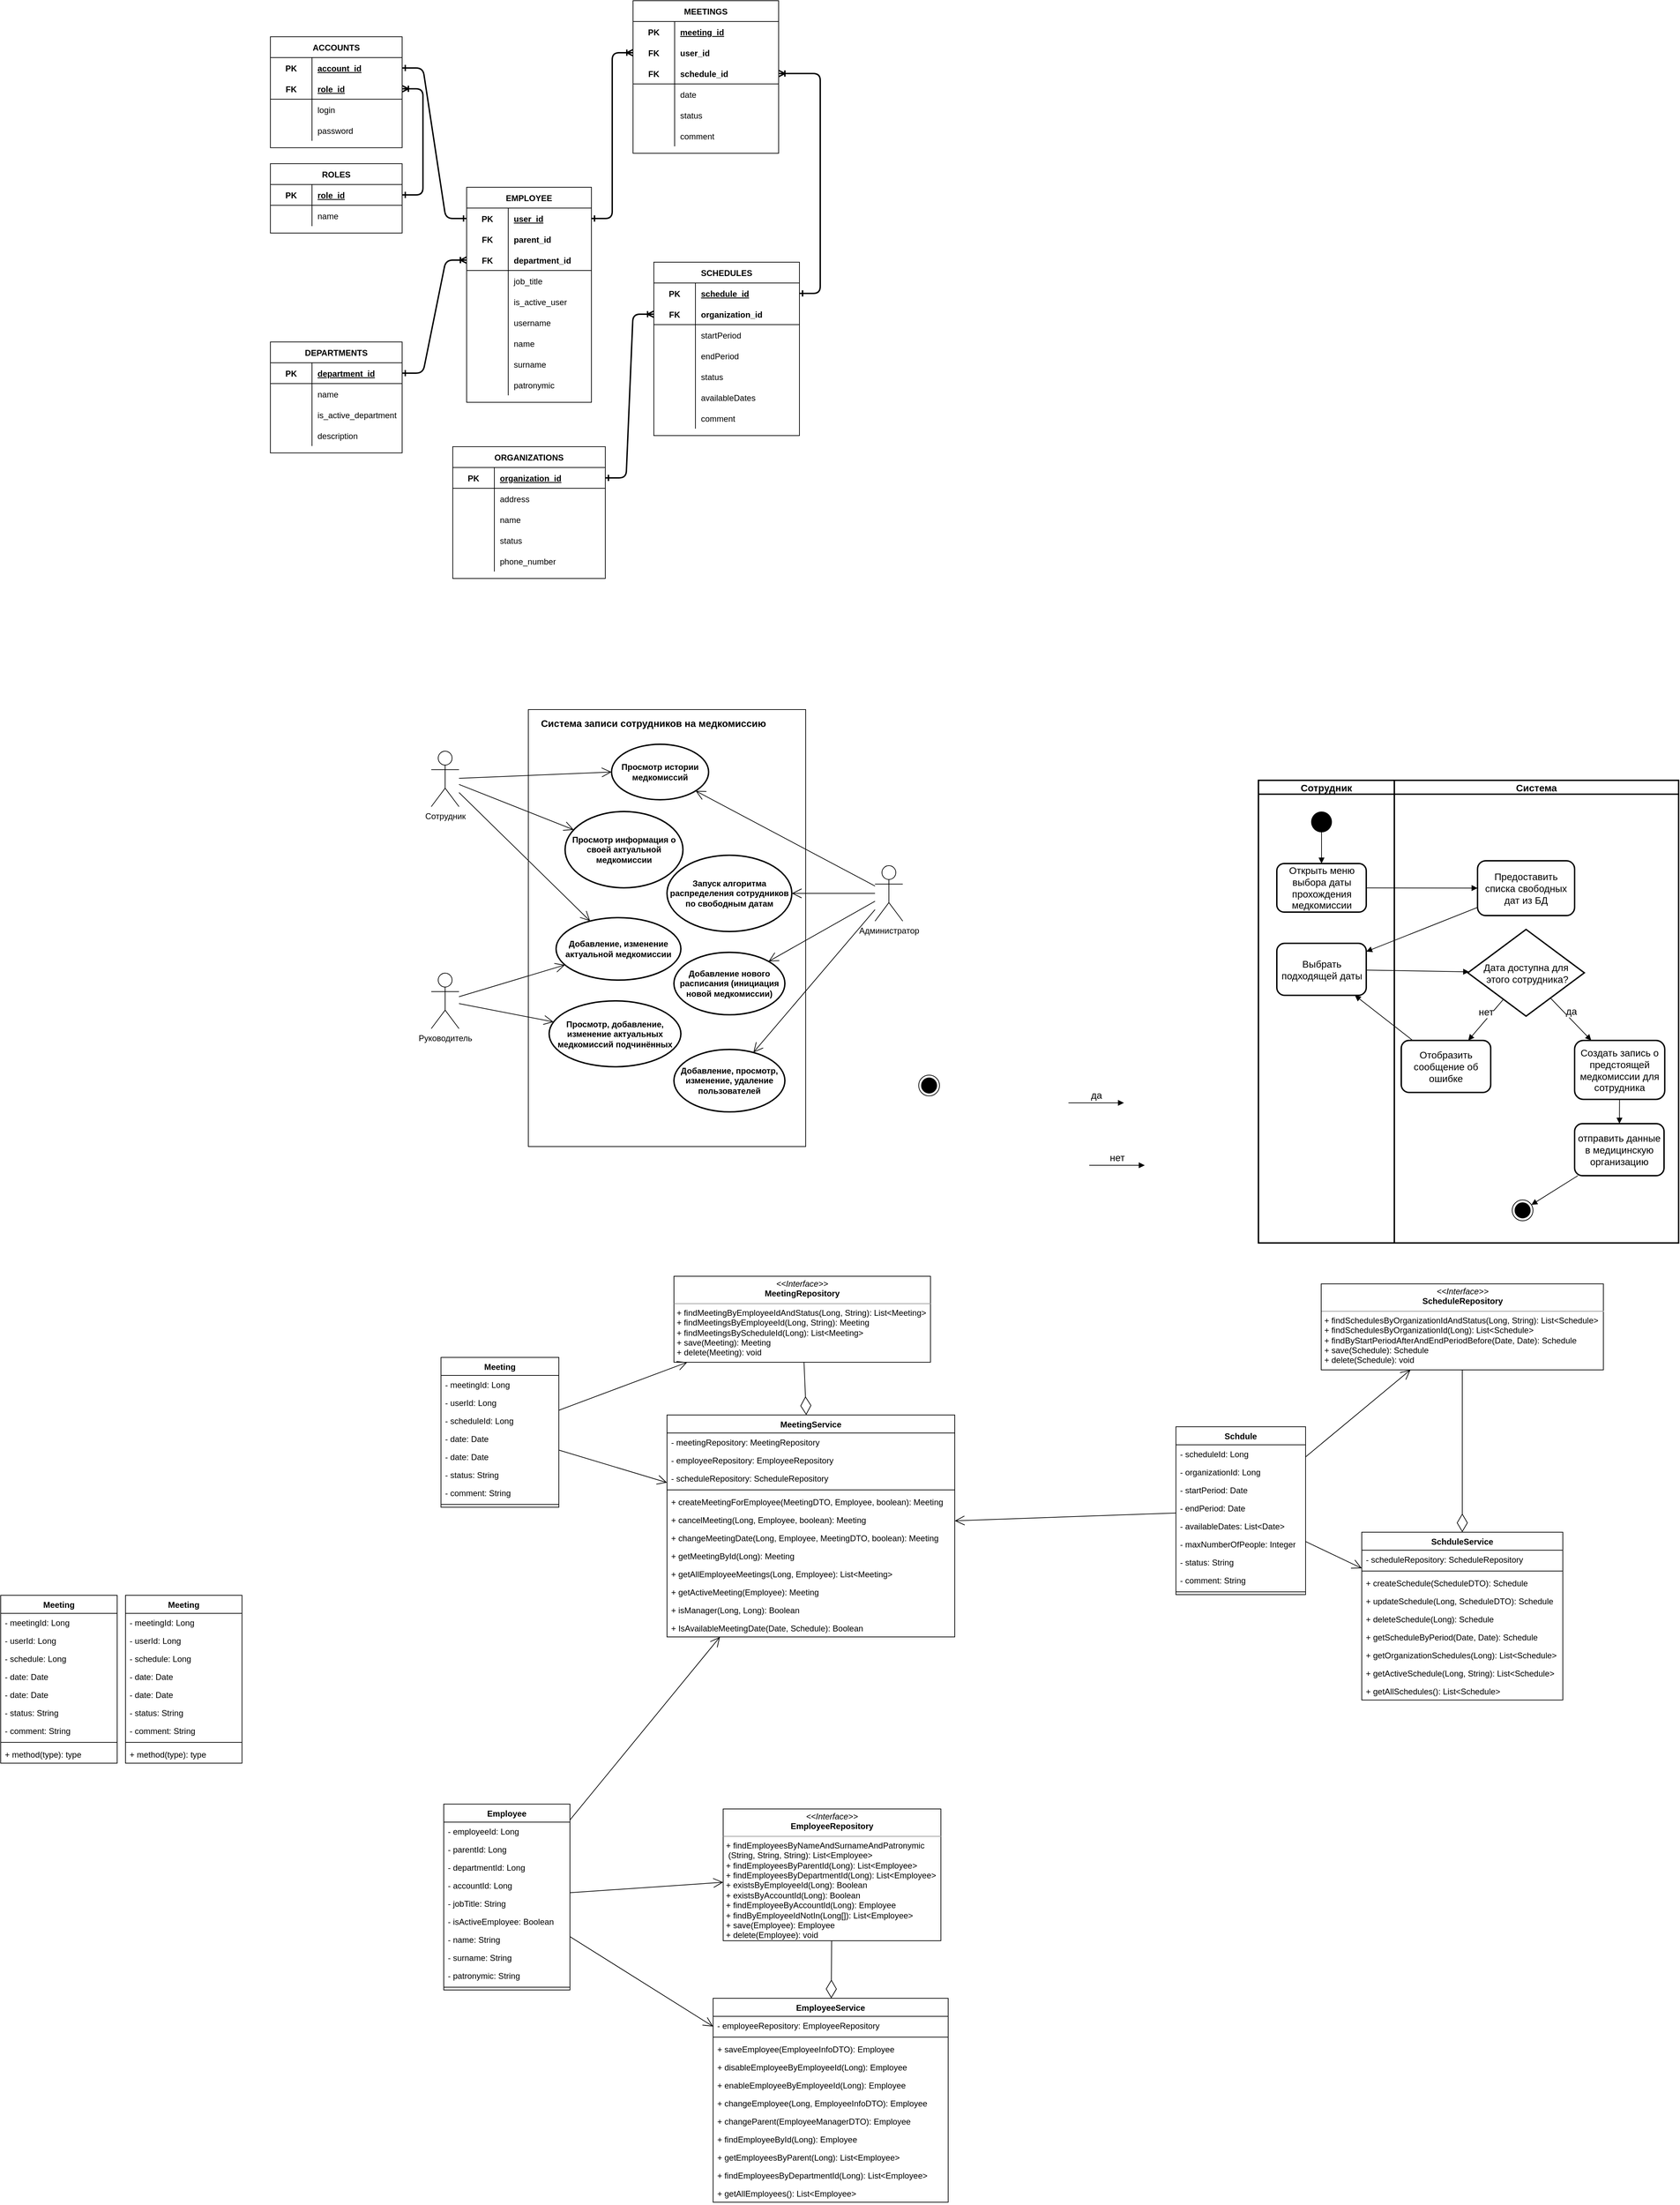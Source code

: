<mxfile version="13.9.9" type="device"><diagram id="ElhakjllppXlkZCJbJTX" name="database"><mxGraphModel dx="2129" dy="1262" grid="0" gridSize="10" guides="1" tooltips="1" connect="1" arrows="1" fold="1" page="0" pageScale="1" pageWidth="827" pageHeight="1169" math="0" shadow="0"><root><mxCell id="0"/><mxCell id="1" parent="0"/><mxCell id="yCAIWygXf06yg3r5KjNy-1" value="EMPLOYEE" style="shape=table;startSize=30;container=1;collapsible=1;childLayout=tableLayout;fixedRows=1;rowLines=0;fontStyle=1;align=center;resizeLast=1;perimeterSpacing=0;strokeWidth=1;" parent="1" vertex="1"><mxGeometry x="-108" y="-130" width="180" height="310" as="geometry"/></mxCell><mxCell id="yCAIWygXf06yg3r5KjNy-2" value="" style="shape=partialRectangle;collapsible=0;dropTarget=0;pointerEvents=0;fillColor=none;top=0;left=0;bottom=0;right=0;points=[[0,0.5],[1,0.5]];portConstraint=eastwest;" parent="yCAIWygXf06yg3r5KjNy-1" vertex="1"><mxGeometry y="30" width="180" height="30" as="geometry"/></mxCell><mxCell id="yCAIWygXf06yg3r5KjNy-3" value="PK" style="shape=partialRectangle;connectable=0;fillColor=none;top=0;left=0;bottom=0;right=0;fontStyle=1;overflow=hidden;" parent="yCAIWygXf06yg3r5KjNy-2" vertex="1"><mxGeometry width="60" height="30" as="geometry"/></mxCell><mxCell id="yCAIWygXf06yg3r5KjNy-4" value="user_id" style="shape=partialRectangle;connectable=0;fillColor=none;top=0;left=0;bottom=0;right=0;align=left;spacingLeft=6;fontStyle=5;overflow=hidden;" parent="yCAIWygXf06yg3r5KjNy-2" vertex="1"><mxGeometry x="60" width="120" height="30" as="geometry"/></mxCell><mxCell id="yCAIWygXf06yg3r5KjNy-123" value="" style="shape=partialRectangle;collapsible=0;dropTarget=0;pointerEvents=0;fillColor=none;top=0;left=0;bottom=0;right=0;points=[[0,0.5],[1,0.5]];portConstraint=eastwest;" parent="yCAIWygXf06yg3r5KjNy-1" vertex="1"><mxGeometry y="60" width="180" height="30" as="geometry"/></mxCell><mxCell id="yCAIWygXf06yg3r5KjNy-124" value="FK" style="shape=partialRectangle;connectable=0;fillColor=none;top=0;left=0;bottom=0;right=0;fontStyle=1;overflow=hidden;" parent="yCAIWygXf06yg3r5KjNy-123" vertex="1"><mxGeometry width="60" height="30" as="geometry"/></mxCell><mxCell id="yCAIWygXf06yg3r5KjNy-125" value="parent_id" style="shape=partialRectangle;connectable=0;fillColor=none;top=0;left=0;bottom=0;right=0;align=left;spacingLeft=6;fontStyle=1;overflow=hidden;" parent="yCAIWygXf06yg3r5KjNy-123" vertex="1"><mxGeometry x="60" width="120" height="30" as="geometry"/></mxCell><mxCell id="yCAIWygXf06yg3r5KjNy-135" value="" style="shape=partialRectangle;collapsible=0;dropTarget=0;pointerEvents=0;fillColor=none;top=0;left=0;bottom=0;right=0;points=[[0,0.5],[1,0.5]];portConstraint=eastwest;" parent="yCAIWygXf06yg3r5KjNy-1" vertex="1"><mxGeometry y="90" width="180" height="30" as="geometry"/></mxCell><mxCell id="yCAIWygXf06yg3r5KjNy-136" value="FK" style="shape=partialRectangle;connectable=0;fillColor=none;top=0;left=0;bottom=0;right=0;fontStyle=1;overflow=hidden;" parent="yCAIWygXf06yg3r5KjNy-135" vertex="1"><mxGeometry width="60" height="30" as="geometry"/></mxCell><mxCell id="yCAIWygXf06yg3r5KjNy-137" value="department_id" style="shape=partialRectangle;connectable=0;fillColor=none;top=0;left=0;bottom=0;right=0;align=left;spacingLeft=6;fontStyle=1;overflow=hidden;" parent="yCAIWygXf06yg3r5KjNy-135" vertex="1"><mxGeometry x="60" width="120" height="30" as="geometry"/></mxCell><mxCell id="yCAIWygXf06yg3r5KjNy-8" value="" style="shape=partialRectangle;collapsible=0;dropTarget=0;pointerEvents=0;fillColor=none;top=1;left=0;bottom=0;right=0;points=[[0,0.5],[1,0.5]];portConstraint=eastwest;strokeWidth=1;" parent="yCAIWygXf06yg3r5KjNy-1" vertex="1"><mxGeometry y="120" width="180" height="30" as="geometry"/></mxCell><mxCell id="yCAIWygXf06yg3r5KjNy-9" value="" style="shape=partialRectangle;connectable=0;fillColor=none;top=0;left=0;bottom=0;right=0;editable=1;overflow=hidden;" parent="yCAIWygXf06yg3r5KjNy-8" vertex="1"><mxGeometry width="60" height="30" as="geometry"/></mxCell><mxCell id="yCAIWygXf06yg3r5KjNy-10" value="job_title" style="shape=partialRectangle;connectable=0;fillColor=none;top=0;left=0;bottom=0;right=0;align=left;spacingLeft=6;overflow=hidden;" parent="yCAIWygXf06yg3r5KjNy-8" vertex="1"><mxGeometry x="60" width="120" height="30" as="geometry"/></mxCell><mxCell id="yCAIWygXf06yg3r5KjNy-138" value="" style="shape=partialRectangle;collapsible=0;dropTarget=0;pointerEvents=0;fillColor=none;top=0;left=0;bottom=0;right=0;points=[[0,0.5],[1,0.5]];portConstraint=eastwest;strokeWidth=1;" parent="yCAIWygXf06yg3r5KjNy-1" vertex="1"><mxGeometry y="150" width="180" height="30" as="geometry"/></mxCell><mxCell id="yCAIWygXf06yg3r5KjNy-139" value="" style="shape=partialRectangle;connectable=0;fillColor=none;top=0;left=0;bottom=0;right=0;editable=1;overflow=hidden;" parent="yCAIWygXf06yg3r5KjNy-138" vertex="1"><mxGeometry width="60" height="30" as="geometry"/></mxCell><mxCell id="yCAIWygXf06yg3r5KjNy-140" value="is_active_user" style="shape=partialRectangle;connectable=0;fillColor=none;top=0;left=0;bottom=0;right=0;align=left;spacingLeft=6;overflow=hidden;" parent="yCAIWygXf06yg3r5KjNy-138" vertex="1"><mxGeometry x="60" width="120" height="30" as="geometry"/></mxCell><mxCell id="yCAIWygXf06yg3r5KjNy-132" value="" style="shape=partialRectangle;collapsible=0;dropTarget=0;pointerEvents=0;fillColor=none;top=0;left=0;bottom=0;right=0;points=[[0,0.5],[1,0.5]];portConstraint=eastwest;strokeWidth=1;" parent="yCAIWygXf06yg3r5KjNy-1" vertex="1"><mxGeometry y="180" width="180" height="30" as="geometry"/></mxCell><mxCell id="yCAIWygXf06yg3r5KjNy-133" value="" style="shape=partialRectangle;connectable=0;fillColor=none;top=0;left=0;bottom=0;right=0;editable=1;overflow=hidden;" parent="yCAIWygXf06yg3r5KjNy-132" vertex="1"><mxGeometry width="60" height="30" as="geometry"/></mxCell><mxCell id="yCAIWygXf06yg3r5KjNy-134" value="username" style="shape=partialRectangle;connectable=0;fillColor=none;top=0;left=0;bottom=0;right=0;align=left;spacingLeft=6;overflow=hidden;" parent="yCAIWygXf06yg3r5KjNy-132" vertex="1"><mxGeometry x="60" width="120" height="30" as="geometry"/></mxCell><mxCell id="yCAIWygXf06yg3r5KjNy-11" value="" style="shape=partialRectangle;collapsible=0;dropTarget=0;pointerEvents=0;fillColor=none;top=0;left=0;bottom=0;right=0;points=[[0,0.5],[1,0.5]];portConstraint=eastwest;" parent="yCAIWygXf06yg3r5KjNy-1" vertex="1"><mxGeometry y="210" width="180" height="30" as="geometry"/></mxCell><mxCell id="yCAIWygXf06yg3r5KjNy-12" value="" style="shape=partialRectangle;connectable=0;fillColor=none;top=0;left=0;bottom=0;right=0;editable=1;overflow=hidden;" parent="yCAIWygXf06yg3r5KjNy-11" vertex="1"><mxGeometry width="60" height="30" as="geometry"/></mxCell><mxCell id="yCAIWygXf06yg3r5KjNy-13" value="name" style="shape=partialRectangle;connectable=0;fillColor=none;top=0;left=0;bottom=0;right=0;align=left;spacingLeft=6;overflow=hidden;" parent="yCAIWygXf06yg3r5KjNy-11" vertex="1"><mxGeometry x="60" width="120" height="30" as="geometry"/></mxCell><mxCell id="yCAIWygXf06yg3r5KjNy-14" value="" style="shape=partialRectangle;collapsible=0;dropTarget=0;pointerEvents=0;fillColor=none;top=0;left=0;bottom=0;right=0;points=[[0,0.5],[1,0.5]];portConstraint=eastwest;" parent="yCAIWygXf06yg3r5KjNy-1" vertex="1"><mxGeometry y="240" width="180" height="30" as="geometry"/></mxCell><mxCell id="yCAIWygXf06yg3r5KjNy-15" value="" style="shape=partialRectangle;connectable=0;fillColor=none;top=0;left=0;bottom=0;right=0;editable=1;overflow=hidden;" parent="yCAIWygXf06yg3r5KjNy-14" vertex="1"><mxGeometry width="60" height="30" as="geometry"/></mxCell><mxCell id="yCAIWygXf06yg3r5KjNy-16" value="surname" style="shape=partialRectangle;connectable=0;fillColor=none;top=0;left=0;bottom=0;right=0;align=left;spacingLeft=6;overflow=hidden;" parent="yCAIWygXf06yg3r5KjNy-14" vertex="1"><mxGeometry x="60" width="120" height="30" as="geometry"/></mxCell><mxCell id="yCAIWygXf06yg3r5KjNy-17" value="" style="shape=partialRectangle;collapsible=0;dropTarget=0;pointerEvents=0;fillColor=none;top=0;left=0;bottom=0;right=0;points=[[0,0.5],[1,0.5]];portConstraint=eastwest;" parent="yCAIWygXf06yg3r5KjNy-1" vertex="1"><mxGeometry y="270" width="180" height="30" as="geometry"/></mxCell><mxCell id="yCAIWygXf06yg3r5KjNy-18" value="" style="shape=partialRectangle;connectable=0;fillColor=none;top=0;left=0;bottom=0;right=0;editable=1;overflow=hidden;" parent="yCAIWygXf06yg3r5KjNy-17" vertex="1"><mxGeometry width="60" height="30" as="geometry"/></mxCell><mxCell id="yCAIWygXf06yg3r5KjNy-19" value="patronymic" style="shape=partialRectangle;connectable=0;fillColor=none;top=0;left=0;bottom=0;right=0;align=left;spacingLeft=6;overflow=hidden;" parent="yCAIWygXf06yg3r5KjNy-17" vertex="1"><mxGeometry x="60" width="120" height="30" as="geometry"/></mxCell><mxCell id="yCAIWygXf06yg3r5KjNy-20" value="MEETINGS" style="shape=table;startSize=30;container=1;collapsible=1;childLayout=tableLayout;fixedRows=1;rowLines=0;fontStyle=1;align=center;resizeLast=1;" parent="1" vertex="1"><mxGeometry x="132" y="-399" width="210" height="220" as="geometry"/></mxCell><mxCell id="yCAIWygXf06yg3r5KjNy-21" value="" style="shape=partialRectangle;collapsible=0;dropTarget=0;pointerEvents=0;fillColor=none;top=0;left=0;bottom=0;right=0;points=[[0,0.5],[1,0.5]];portConstraint=eastwest;" parent="yCAIWygXf06yg3r5KjNy-20" vertex="1"><mxGeometry y="30" width="210" height="30" as="geometry"/></mxCell><mxCell id="yCAIWygXf06yg3r5KjNy-22" value="PK" style="shape=partialRectangle;connectable=0;fillColor=none;top=0;left=0;bottom=0;right=0;fontStyle=1;overflow=hidden;" parent="yCAIWygXf06yg3r5KjNy-21" vertex="1"><mxGeometry width="60" height="30" as="geometry"/></mxCell><mxCell id="yCAIWygXf06yg3r5KjNy-23" value="meeting_id" style="shape=partialRectangle;connectable=0;fillColor=none;top=0;left=0;bottom=0;right=0;align=left;spacingLeft=6;fontStyle=5;overflow=hidden;" parent="yCAIWygXf06yg3r5KjNy-21" vertex="1"><mxGeometry x="60" width="150" height="30" as="geometry"/></mxCell><mxCell id="yCAIWygXf06yg3r5KjNy-39" value="" style="shape=partialRectangle;collapsible=0;dropTarget=0;pointerEvents=0;fillColor=none;top=0;left=0;bottom=0;right=0;points=[[0,0.5],[1,0.5]];portConstraint=eastwest;" parent="yCAIWygXf06yg3r5KjNy-20" vertex="1"><mxGeometry y="60" width="210" height="30" as="geometry"/></mxCell><mxCell id="yCAIWygXf06yg3r5KjNy-40" value="FK" style="shape=partialRectangle;connectable=0;fillColor=none;top=0;left=0;bottom=0;right=0;fontStyle=1;overflow=hidden;" parent="yCAIWygXf06yg3r5KjNy-39" vertex="1"><mxGeometry width="60" height="30" as="geometry"/></mxCell><mxCell id="yCAIWygXf06yg3r5KjNy-41" value="user_id" style="shape=partialRectangle;connectable=0;fillColor=none;top=0;left=0;bottom=0;right=0;align=left;spacingLeft=6;fontStyle=1;overflow=hidden;" parent="yCAIWygXf06yg3r5KjNy-39" vertex="1"><mxGeometry x="60" width="150" height="30" as="geometry"/></mxCell><mxCell id="yCAIWygXf06yg3r5KjNy-24" value="" style="shape=partialRectangle;collapsible=0;dropTarget=0;pointerEvents=0;fillColor=none;top=0;left=0;bottom=1;right=0;points=[[0,0.5],[1,0.5]];portConstraint=eastwest;" parent="yCAIWygXf06yg3r5KjNy-20" vertex="1"><mxGeometry y="90" width="210" height="30" as="geometry"/></mxCell><mxCell id="yCAIWygXf06yg3r5KjNy-25" value="FK" style="shape=partialRectangle;connectable=0;fillColor=none;top=0;left=0;bottom=0;right=0;fontStyle=1;overflow=hidden;" parent="yCAIWygXf06yg3r5KjNy-24" vertex="1"><mxGeometry width="60" height="30" as="geometry"/></mxCell><mxCell id="yCAIWygXf06yg3r5KjNy-26" value="schedule_id" style="shape=partialRectangle;connectable=0;fillColor=none;top=0;left=0;bottom=0;right=0;align=left;spacingLeft=6;fontStyle=1;overflow=hidden;" parent="yCAIWygXf06yg3r5KjNy-24" vertex="1"><mxGeometry x="60" width="150" height="30" as="geometry"/></mxCell><mxCell id="yCAIWygXf06yg3r5KjNy-27" value="" style="shape=partialRectangle;collapsible=0;dropTarget=0;pointerEvents=0;fillColor=none;top=0;left=0;bottom=0;right=0;points=[[0,0.5],[1,0.5]];portConstraint=eastwest;" parent="yCAIWygXf06yg3r5KjNy-20" vertex="1"><mxGeometry y="120" width="210" height="30" as="geometry"/></mxCell><mxCell id="yCAIWygXf06yg3r5KjNy-28" value="" style="shape=partialRectangle;connectable=0;fillColor=none;top=0;left=0;bottom=0;right=0;editable=1;overflow=hidden;" parent="yCAIWygXf06yg3r5KjNy-27" vertex="1"><mxGeometry width="60" height="30" as="geometry"/></mxCell><mxCell id="yCAIWygXf06yg3r5KjNy-29" value="date" style="shape=partialRectangle;connectable=0;fillColor=none;top=0;left=0;bottom=0;right=0;align=left;spacingLeft=6;overflow=hidden;" parent="yCAIWygXf06yg3r5KjNy-27" vertex="1"><mxGeometry x="60" width="150" height="30" as="geometry"/></mxCell><mxCell id="P8f1HOPza4gedOwbfqDF-29" value="" style="shape=partialRectangle;collapsible=0;dropTarget=0;pointerEvents=0;fillColor=none;top=0;left=0;bottom=0;right=0;points=[[0,0.5],[1,0.5]];portConstraint=eastwest;" parent="yCAIWygXf06yg3r5KjNy-20" vertex="1"><mxGeometry y="150" width="210" height="30" as="geometry"/></mxCell><mxCell id="P8f1HOPza4gedOwbfqDF-30" value="" style="shape=partialRectangle;connectable=0;fillColor=none;top=0;left=0;bottom=0;right=0;editable=1;overflow=hidden;" parent="P8f1HOPza4gedOwbfqDF-29" vertex="1"><mxGeometry width="60" height="30" as="geometry"/></mxCell><mxCell id="P8f1HOPza4gedOwbfqDF-31" value="status" style="shape=partialRectangle;connectable=0;fillColor=none;top=0;left=0;bottom=0;right=0;align=left;spacingLeft=6;overflow=hidden;" parent="P8f1HOPza4gedOwbfqDF-29" vertex="1"><mxGeometry x="60" width="150" height="30" as="geometry"/></mxCell><mxCell id="yCAIWygXf06yg3r5KjNy-33" value="" style="shape=partialRectangle;collapsible=0;dropTarget=0;pointerEvents=0;fillColor=none;top=0;left=0;bottom=0;right=0;points=[[0,0.5],[1,0.5]];portConstraint=eastwest;" parent="yCAIWygXf06yg3r5KjNy-20" vertex="1"><mxGeometry y="180" width="210" height="30" as="geometry"/></mxCell><mxCell id="yCAIWygXf06yg3r5KjNy-34" value="" style="shape=partialRectangle;connectable=0;fillColor=none;top=0;left=0;bottom=0;right=0;editable=1;overflow=hidden;" parent="yCAIWygXf06yg3r5KjNy-33" vertex="1"><mxGeometry width="60" height="30" as="geometry"/></mxCell><mxCell id="yCAIWygXf06yg3r5KjNy-35" value="comment" style="shape=partialRectangle;connectable=0;fillColor=none;top=0;left=0;bottom=0;right=0;align=left;spacingLeft=6;overflow=hidden;" parent="yCAIWygXf06yg3r5KjNy-33" vertex="1"><mxGeometry x="60" width="150" height="30" as="geometry"/></mxCell><mxCell id="yCAIWygXf06yg3r5KjNy-51" value="ORGANIZATIONS" style="shape=table;startSize=30;container=1;collapsible=1;childLayout=tableLayout;fixedRows=1;rowLines=0;fontStyle=1;align=center;resizeLast=1;" parent="1" vertex="1"><mxGeometry x="-128" y="244" width="220" height="190" as="geometry"/></mxCell><mxCell id="yCAIWygXf06yg3r5KjNy-55" value="" style="shape=partialRectangle;collapsible=0;dropTarget=0;pointerEvents=0;fillColor=none;top=0;left=0;bottom=1;right=0;points=[[0,0.5],[1,0.5]];portConstraint=eastwest;" parent="yCAIWygXf06yg3r5KjNy-51" vertex="1"><mxGeometry y="30" width="220" height="30" as="geometry"/></mxCell><mxCell id="yCAIWygXf06yg3r5KjNy-56" value="PK" style="shape=partialRectangle;connectable=0;fillColor=none;top=0;left=0;bottom=0;right=0;fontStyle=1;overflow=hidden;" parent="yCAIWygXf06yg3r5KjNy-55" vertex="1"><mxGeometry width="60" height="30" as="geometry"/></mxCell><mxCell id="yCAIWygXf06yg3r5KjNy-57" value="organization_id" style="shape=partialRectangle;connectable=0;fillColor=none;top=0;left=0;bottom=0;right=0;align=left;spacingLeft=6;fontStyle=5;overflow=hidden;" parent="yCAIWygXf06yg3r5KjNy-55" vertex="1"><mxGeometry x="60" width="160" height="30" as="geometry"/></mxCell><mxCell id="yCAIWygXf06yg3r5KjNy-58" value="" style="shape=partialRectangle;collapsible=0;dropTarget=0;pointerEvents=0;fillColor=none;top=0;left=0;bottom=0;right=0;points=[[0,0.5],[1,0.5]];portConstraint=eastwest;" parent="yCAIWygXf06yg3r5KjNy-51" vertex="1"><mxGeometry y="60" width="220" height="30" as="geometry"/></mxCell><mxCell id="yCAIWygXf06yg3r5KjNy-59" value="" style="shape=partialRectangle;connectable=0;fillColor=none;top=0;left=0;bottom=0;right=0;editable=1;overflow=hidden;" parent="yCAIWygXf06yg3r5KjNy-58" vertex="1"><mxGeometry width="60" height="30" as="geometry"/></mxCell><mxCell id="yCAIWygXf06yg3r5KjNy-60" value="address" style="shape=partialRectangle;connectable=0;fillColor=none;top=0;left=0;bottom=0;right=0;align=left;spacingLeft=6;overflow=hidden;" parent="yCAIWygXf06yg3r5KjNy-58" vertex="1"><mxGeometry x="60" width="160" height="30" as="geometry"/></mxCell><mxCell id="yCAIWygXf06yg3r5KjNy-61" value="" style="shape=partialRectangle;collapsible=0;dropTarget=0;pointerEvents=0;fillColor=none;top=0;left=0;bottom=0;right=0;points=[[0,0.5],[1,0.5]];portConstraint=eastwest;" parent="yCAIWygXf06yg3r5KjNy-51" vertex="1"><mxGeometry y="90" width="220" height="30" as="geometry"/></mxCell><mxCell id="yCAIWygXf06yg3r5KjNy-62" value="" style="shape=partialRectangle;connectable=0;fillColor=none;top=0;left=0;bottom=0;right=0;editable=1;overflow=hidden;" parent="yCAIWygXf06yg3r5KjNy-61" vertex="1"><mxGeometry width="60" height="30" as="geometry"/></mxCell><mxCell id="yCAIWygXf06yg3r5KjNy-63" value="name" style="shape=partialRectangle;connectable=0;fillColor=none;top=0;left=0;bottom=0;right=0;align=left;spacingLeft=6;overflow=hidden;" parent="yCAIWygXf06yg3r5KjNy-61" vertex="1"><mxGeometry x="60" width="160" height="30" as="geometry"/></mxCell><mxCell id="yCAIWygXf06yg3r5KjNy-64" value="" style="shape=partialRectangle;collapsible=0;dropTarget=0;pointerEvents=0;fillColor=none;top=0;left=0;bottom=0;right=0;points=[[0,0.5],[1,0.5]];portConstraint=eastwest;" parent="yCAIWygXf06yg3r5KjNy-51" vertex="1"><mxGeometry y="120" width="220" height="30" as="geometry"/></mxCell><mxCell id="yCAIWygXf06yg3r5KjNy-65" value="" style="shape=partialRectangle;connectable=0;fillColor=none;top=0;left=0;bottom=0;right=0;editable=1;overflow=hidden;" parent="yCAIWygXf06yg3r5KjNy-64" vertex="1"><mxGeometry width="60" height="30" as="geometry"/></mxCell><mxCell id="yCAIWygXf06yg3r5KjNy-66" value="status" style="shape=partialRectangle;connectable=0;fillColor=none;top=0;left=0;bottom=0;right=0;align=left;spacingLeft=6;overflow=hidden;" parent="yCAIWygXf06yg3r5KjNy-64" vertex="1"><mxGeometry x="60" width="160" height="30" as="geometry"/></mxCell><mxCell id="yCAIWygXf06yg3r5KjNy-73" value="" style="shape=partialRectangle;collapsible=0;dropTarget=0;pointerEvents=0;fillColor=none;top=0;left=0;bottom=0;right=0;points=[[0,0.5],[1,0.5]];portConstraint=eastwest;" parent="yCAIWygXf06yg3r5KjNy-51" vertex="1"><mxGeometry y="150" width="220" height="30" as="geometry"/></mxCell><mxCell id="yCAIWygXf06yg3r5KjNy-74" value="" style="shape=partialRectangle;connectable=0;fillColor=none;top=0;left=0;bottom=0;right=0;editable=1;overflow=hidden;" parent="yCAIWygXf06yg3r5KjNy-73" vertex="1"><mxGeometry width="60" height="30" as="geometry"/></mxCell><mxCell id="yCAIWygXf06yg3r5KjNy-75" value="phone_number" style="shape=partialRectangle;connectable=0;fillColor=none;top=0;left=0;bottom=0;right=0;align=left;spacingLeft=6;overflow=hidden;" parent="yCAIWygXf06yg3r5KjNy-73" vertex="1"><mxGeometry x="60" width="160" height="30" as="geometry"/></mxCell><mxCell id="yCAIWygXf06yg3r5KjNy-117" value="" style="edgeStyle=entityRelationEdgeStyle;fontSize=12;html=1;endArrow=ERone;startArrow=ERoneToMany;endFill=0;strokeWidth=2;" parent="1" source="P8f1HOPza4gedOwbfqDF-14" target="yCAIWygXf06yg3r5KjNy-55" edge="1"><mxGeometry width="100" height="100" relative="1" as="geometry"><mxPoint x="490.0" y="45.0" as="sourcePoint"/><mxPoint x="630" y="370" as="targetPoint"/></mxGeometry></mxCell><mxCell id="yCAIWygXf06yg3r5KjNy-118" value="" style="edgeStyle=entityRelationEdgeStyle;fontSize=12;html=1;endArrow=ERoneToMany;startArrow=ERone;endFill=0;startFill=0;strokeWidth=2;" parent="1" source="yCAIWygXf06yg3r5KjNy-2" target="yCAIWygXf06yg3r5KjNy-39" edge="1"><mxGeometry width="100" height="100" relative="1" as="geometry"><mxPoint x="310" y="-110" as="sourcePoint"/><mxPoint x="440" y="-300" as="targetPoint"/></mxGeometry></mxCell><mxCell id="P8f1HOPza4gedOwbfqDF-4" value="SCHEDULES" style="shape=table;startSize=30;container=1;collapsible=1;childLayout=tableLayout;fixedRows=1;rowLines=0;fontStyle=1;align=center;resizeLast=1;" parent="1" vertex="1"><mxGeometry x="162" y="-22" width="210" height="250.0" as="geometry"/></mxCell><mxCell id="P8f1HOPza4gedOwbfqDF-5" value="" style="shape=partialRectangle;collapsible=0;dropTarget=0;pointerEvents=0;fillColor=none;top=0;left=0;bottom=0;right=0;points=[[0,0.5],[1,0.5]];portConstraint=eastwest;" parent="P8f1HOPza4gedOwbfqDF-4" vertex="1"><mxGeometry y="30" width="210" height="30" as="geometry"/></mxCell><mxCell id="P8f1HOPza4gedOwbfqDF-6" value="PK" style="shape=partialRectangle;connectable=0;fillColor=none;top=0;left=0;bottom=0;right=0;fontStyle=1;overflow=hidden;" parent="P8f1HOPza4gedOwbfqDF-5" vertex="1"><mxGeometry width="60" height="30" as="geometry"/></mxCell><mxCell id="P8f1HOPza4gedOwbfqDF-7" value="schedule_id" style="shape=partialRectangle;connectable=0;fillColor=none;top=0;left=0;bottom=0;right=0;align=left;spacingLeft=6;fontStyle=5;overflow=hidden;" parent="P8f1HOPza4gedOwbfqDF-5" vertex="1"><mxGeometry x="60" width="150" height="30" as="geometry"/></mxCell><mxCell id="P8f1HOPza4gedOwbfqDF-14" value="" style="shape=partialRectangle;collapsible=0;dropTarget=0;pointerEvents=0;fillColor=none;top=0;left=0;bottom=1;right=0;points=[[0,0.5],[1,0.5]];portConstraint=eastwest;" parent="P8f1HOPza4gedOwbfqDF-4" vertex="1"><mxGeometry y="60" width="210" height="30" as="geometry"/></mxCell><mxCell id="P8f1HOPza4gedOwbfqDF-15" value="FK" style="shape=partialRectangle;connectable=0;fillColor=none;top=0;left=0;bottom=0;right=0;fontStyle=1;overflow=hidden;" parent="P8f1HOPza4gedOwbfqDF-14" vertex="1"><mxGeometry width="60" height="30" as="geometry"/></mxCell><mxCell id="P8f1HOPza4gedOwbfqDF-16" value="organization_id" style="shape=partialRectangle;connectable=0;fillColor=none;top=0;left=0;bottom=0;right=0;align=left;spacingLeft=6;fontStyle=1;overflow=hidden;" parent="P8f1HOPza4gedOwbfqDF-14" vertex="1"><mxGeometry x="60" width="150" height="30" as="geometry"/></mxCell><mxCell id="P8f1HOPza4gedOwbfqDF-17" value="" style="shape=partialRectangle;collapsible=0;dropTarget=0;pointerEvents=0;fillColor=none;top=0;left=0;bottom=0;right=0;points=[[0,0.5],[1,0.5]];portConstraint=eastwest;" parent="P8f1HOPza4gedOwbfqDF-4" vertex="1"><mxGeometry y="90" width="210" height="30" as="geometry"/></mxCell><mxCell id="P8f1HOPza4gedOwbfqDF-18" value="" style="shape=partialRectangle;connectable=0;fillColor=none;top=0;left=0;bottom=0;right=0;editable=1;overflow=hidden;" parent="P8f1HOPza4gedOwbfqDF-17" vertex="1"><mxGeometry width="60" height="30" as="geometry"/></mxCell><mxCell id="P8f1HOPza4gedOwbfqDF-19" value="startPeriod" style="shape=partialRectangle;connectable=0;fillColor=none;top=0;left=0;bottom=0;right=0;align=left;spacingLeft=6;overflow=hidden;" parent="P8f1HOPza4gedOwbfqDF-17" vertex="1"><mxGeometry x="60" width="150" height="30" as="geometry"/></mxCell><mxCell id="P8f1HOPza4gedOwbfqDF-20" value="" style="shape=partialRectangle;collapsible=0;dropTarget=0;pointerEvents=0;fillColor=none;top=0;left=0;bottom=0;right=0;points=[[0,0.5],[1,0.5]];portConstraint=eastwest;" parent="P8f1HOPza4gedOwbfqDF-4" vertex="1"><mxGeometry y="120" width="210" height="30" as="geometry"/></mxCell><mxCell id="P8f1HOPza4gedOwbfqDF-21" value="" style="shape=partialRectangle;connectable=0;fillColor=none;top=0;left=0;bottom=0;right=0;editable=1;overflow=hidden;" parent="P8f1HOPza4gedOwbfqDF-20" vertex="1"><mxGeometry width="60" height="30" as="geometry"/></mxCell><mxCell id="P8f1HOPza4gedOwbfqDF-22" value="endPeriod" style="shape=partialRectangle;connectable=0;fillColor=none;top=0;left=0;bottom=0;right=0;align=left;spacingLeft=6;overflow=hidden;" parent="P8f1HOPza4gedOwbfqDF-20" vertex="1"><mxGeometry x="60" width="150" height="30" as="geometry"/></mxCell><mxCell id="P8f1HOPza4gedOwbfqDF-26" value="" style="shape=partialRectangle;collapsible=0;dropTarget=0;pointerEvents=0;fillColor=none;top=0;left=0;bottom=0;right=0;points=[[0,0.5],[1,0.5]];portConstraint=eastwest;" parent="P8f1HOPza4gedOwbfqDF-4" vertex="1"><mxGeometry y="150" width="210" height="30" as="geometry"/></mxCell><mxCell id="P8f1HOPza4gedOwbfqDF-27" value="" style="shape=partialRectangle;connectable=0;fillColor=none;top=0;left=0;bottom=0;right=0;editable=1;overflow=hidden;" parent="P8f1HOPza4gedOwbfqDF-26" vertex="1"><mxGeometry width="60" height="30" as="geometry"/></mxCell><mxCell id="P8f1HOPza4gedOwbfqDF-28" value="status" style="shape=partialRectangle;connectable=0;fillColor=none;top=0;left=0;bottom=0;right=0;align=left;spacingLeft=6;overflow=hidden;" parent="P8f1HOPza4gedOwbfqDF-26" vertex="1"><mxGeometry x="60" width="150" height="30" as="geometry"/></mxCell><mxCell id="P8f1HOPza4gedOwbfqDF-32" value="" style="shape=partialRectangle;collapsible=0;dropTarget=0;pointerEvents=0;fillColor=none;top=0;left=0;bottom=0;right=0;points=[[0,0.5],[1,0.5]];portConstraint=eastwest;" parent="P8f1HOPza4gedOwbfqDF-4" vertex="1"><mxGeometry y="180" width="210" height="30" as="geometry"/></mxCell><mxCell id="P8f1HOPza4gedOwbfqDF-33" value="" style="shape=partialRectangle;connectable=0;fillColor=none;top=0;left=0;bottom=0;right=0;editable=1;overflow=hidden;" parent="P8f1HOPza4gedOwbfqDF-32" vertex="1"><mxGeometry width="60" height="30" as="geometry"/></mxCell><mxCell id="P8f1HOPza4gedOwbfqDF-34" value="availableDates" style="shape=partialRectangle;connectable=0;fillColor=none;top=0;left=0;bottom=0;right=0;align=left;spacingLeft=6;overflow=hidden;" parent="P8f1HOPza4gedOwbfqDF-32" vertex="1"><mxGeometry x="60" width="150" height="30" as="geometry"/></mxCell><mxCell id="P8f1HOPza4gedOwbfqDF-23" value="" style="shape=partialRectangle;collapsible=0;dropTarget=0;pointerEvents=0;fillColor=none;top=0;left=0;bottom=0;right=0;points=[[0,0.5],[1,0.5]];portConstraint=eastwest;" parent="P8f1HOPza4gedOwbfqDF-4" vertex="1"><mxGeometry y="210" width="210" height="30" as="geometry"/></mxCell><mxCell id="P8f1HOPza4gedOwbfqDF-24" value="" style="shape=partialRectangle;connectable=0;fillColor=none;top=0;left=0;bottom=0;right=0;editable=1;overflow=hidden;" parent="P8f1HOPza4gedOwbfqDF-23" vertex="1"><mxGeometry width="60" height="30" as="geometry"/></mxCell><mxCell id="P8f1HOPza4gedOwbfqDF-25" value="comment" style="shape=partialRectangle;connectable=0;fillColor=none;top=0;left=0;bottom=0;right=0;align=left;spacingLeft=6;overflow=hidden;" parent="P8f1HOPza4gedOwbfqDF-23" vertex="1"><mxGeometry x="60" width="150" height="30" as="geometry"/></mxCell><mxCell id="P8f1HOPza4gedOwbfqDF-38" value="" style="edgeStyle=entityRelationEdgeStyle;fontSize=12;html=1;endArrow=ERone;startArrow=ERoneToMany;startFill=0;endFill=0;strokeWidth=2;" parent="1" source="yCAIWygXf06yg3r5KjNy-24" target="P8f1HOPza4gedOwbfqDF-5" edge="1"><mxGeometry width="100" height="100" relative="1" as="geometry"><mxPoint x="490" y="15" as="sourcePoint"/><mxPoint x="980" y="-45.0" as="targetPoint"/></mxGeometry></mxCell><mxCell id="hFnJYjbcPWVS40ZLns18-1" value="Сотрудник" style="shape=umlActor;verticalLabelPosition=bottom;verticalAlign=top;html=1;outlineConnect=0;" parent="1" vertex="1"><mxGeometry x="-159" y="683" width="40" height="80" as="geometry"/></mxCell><mxCell id="hFnJYjbcPWVS40ZLns18-2" value="" style="rounded=0;whiteSpace=wrap;html=1;fillColor=none;" parent="1" vertex="1"><mxGeometry x="-19" y="623" width="400" height="630" as="geometry"/></mxCell><mxCell id="hFnJYjbcPWVS40ZLns18-3" value="&lt;b&gt;Просмотр истории медкомиссий&lt;/b&gt;" style="ellipse;whiteSpace=wrap;html=1;fillColor=none;strokeWidth=2;" parent="1" vertex="1"><mxGeometry x="101" y="673" width="140" height="80" as="geometry"/></mxCell><mxCell id="hFnJYjbcPWVS40ZLns18-4" value="&lt;b&gt;Просмотр информация о своей актуальной медкомиссии&lt;/b&gt;" style="ellipse;whiteSpace=wrap;html=1;fillColor=none;strokeWidth=2;" parent="1" vertex="1"><mxGeometry x="34" y="770" width="170" height="110" as="geometry"/></mxCell><mxCell id="hFnJYjbcPWVS40ZLns18-5" value="&lt;b&gt;Добавление, изменение актуальной медкомиссии&lt;/b&gt;" style="ellipse;whiteSpace=wrap;html=1;fillColor=none;strokeWidth=2;" parent="1" vertex="1"><mxGeometry x="21" y="923" width="180" height="90" as="geometry"/></mxCell><mxCell id="hFnJYjbcPWVS40ZLns18-6" value="Руководитель" style="shape=umlActor;verticalLabelPosition=bottom;verticalAlign=top;html=1;outlineConnect=0;" parent="1" vertex="1"><mxGeometry x="-159" y="1003" width="40" height="80" as="geometry"/></mxCell><mxCell id="hFnJYjbcPWVS40ZLns18-7" value="&lt;b&gt;Просмотр, добавление, изменение актуальных медкомиссий подчинённых&lt;/b&gt;" style="ellipse;whiteSpace=wrap;html=1;fillColor=none;strokeWidth=2;" parent="1" vertex="1"><mxGeometry x="11" y="1043" width="190" height="95" as="geometry"/></mxCell><mxCell id="hFnJYjbcPWVS40ZLns18-9" value="&lt;font style=&quot;font-size: 14px&quot;&gt;&lt;b&gt;Система записи сотрудников на медкомиссию&lt;/b&gt;&lt;/font&gt;" style="text;html=1;align=center;verticalAlign=middle;resizable=0;points=[];autosize=1;" parent="1" vertex="1"><mxGeometry x="-9" y="633" width="340" height="20" as="geometry"/></mxCell><mxCell id="hFnJYjbcPWVS40ZLns18-10" value="&lt;b&gt;Добавление, просмотр, изменение, удаление пользователей&lt;/b&gt;" style="ellipse;whiteSpace=wrap;html=1;fillColor=none;strokeWidth=2;" parent="1" vertex="1"><mxGeometry x="191" y="1113" width="160" height="90" as="geometry"/></mxCell><mxCell id="hFnJYjbcPWVS40ZLns18-11" value="&lt;b&gt;Добавление нового расписания (инициация новой медкомиссии)&lt;/b&gt;" style="ellipse;whiteSpace=wrap;html=1;fillColor=none;strokeWidth=2;" parent="1" vertex="1"><mxGeometry x="191" y="973" width="160" height="90" as="geometry"/></mxCell><mxCell id="hFnJYjbcPWVS40ZLns18-12" value="&lt;b&gt;Запуск алгоритма распределения сотрудников по свободным датам&lt;/b&gt;" style="ellipse;whiteSpace=wrap;html=1;fillColor=none;strokeWidth=2;" parent="1" vertex="1"><mxGeometry x="181" y="833" width="180" height="110" as="geometry"/></mxCell><mxCell id="hFnJYjbcPWVS40ZLns18-13" value="Администратор" style="shape=umlActor;verticalLabelPosition=bottom;verticalAlign=top;html=1;outlineConnect=0;" parent="1" vertex="1"><mxGeometry x="481" y="848" width="40" height="80" as="geometry"/></mxCell><mxCell id="hFnJYjbcPWVS40ZLns18-15" value="" style="endArrow=open;endFill=1;endSize=12;html=1;entryX=0;entryY=0.5;entryDx=0;entryDy=0;" parent="1" source="hFnJYjbcPWVS40ZLns18-1" target="hFnJYjbcPWVS40ZLns18-3" edge="1"><mxGeometry width="160" relative="1" as="geometry"><mxPoint x="-239" y="883" as="sourcePoint"/><mxPoint x="-79" y="883" as="targetPoint"/></mxGeometry></mxCell><mxCell id="hFnJYjbcPWVS40ZLns18-16" value="" style="endArrow=open;endFill=1;endSize=12;html=1;" parent="1" source="hFnJYjbcPWVS40ZLns18-1" target="hFnJYjbcPWVS40ZLns18-4" edge="1"><mxGeometry width="160" relative="1" as="geometry"><mxPoint x="-109" y="732.167" as="sourcePoint"/><mxPoint x="111" y="723" as="targetPoint"/></mxGeometry></mxCell><mxCell id="hFnJYjbcPWVS40ZLns18-17" value="" style="endArrow=open;endFill=1;endSize=12;html=1;" parent="1" source="hFnJYjbcPWVS40ZLns18-1" target="hFnJYjbcPWVS40ZLns18-5" edge="1"><mxGeometry width="160" relative="1" as="geometry"><mxPoint x="-164.06" y="798.186" as="sourcePoint"/><mxPoint x="-19.005" y="862.998" as="targetPoint"/></mxGeometry></mxCell><mxCell id="hFnJYjbcPWVS40ZLns18-18" value="" style="endArrow=open;endFill=1;endSize=12;html=1;" parent="1" source="hFnJYjbcPWVS40ZLns18-13" target="hFnJYjbcPWVS40ZLns18-3" edge="1"><mxGeometry width="160" relative="1" as="geometry"><mxPoint x="-109" y="752.6" as="sourcePoint"/><mxPoint x="80.098" y="937.916" as="targetPoint"/></mxGeometry></mxCell><mxCell id="hFnJYjbcPWVS40ZLns18-19" value="" style="endArrow=open;endFill=1;endSize=12;html=1;" parent="1" source="hFnJYjbcPWVS40ZLns18-13" target="hFnJYjbcPWVS40ZLns18-12" edge="1"><mxGeometry width="160" relative="1" as="geometry"><mxPoint x="491" y="901.485" as="sourcePoint"/><mxPoint x="230.31" y="751.391" as="targetPoint"/></mxGeometry></mxCell><mxCell id="hFnJYjbcPWVS40ZLns18-20" value="" style="endArrow=open;endFill=1;endSize=12;html=1;" parent="1" source="hFnJYjbcPWVS40ZLns18-13" target="hFnJYjbcPWVS40ZLns18-11" edge="1"><mxGeometry width="160" relative="1" as="geometry"><mxPoint x="491" y="911.696" as="sourcePoint"/><mxPoint x="370.492" y="903.836" as="targetPoint"/></mxGeometry></mxCell><mxCell id="hFnJYjbcPWVS40ZLns18-21" value="" style="endArrow=open;endFill=1;endSize=12;html=1;" parent="1" source="hFnJYjbcPWVS40ZLns18-13" target="hFnJYjbcPWVS40ZLns18-10" edge="1"><mxGeometry width="160" relative="1" as="geometry"><mxPoint x="491" y="923" as="sourcePoint"/><mxPoint x="340.793" y="998.104" as="targetPoint"/></mxGeometry></mxCell><mxCell id="hFnJYjbcPWVS40ZLns18-22" value="" style="endArrow=open;endFill=1;endSize=12;html=1;" parent="1" source="hFnJYjbcPWVS40ZLns18-6" target="hFnJYjbcPWVS40ZLns18-7" edge="1"><mxGeometry width="160" relative="1" as="geometry"><mxPoint x="491" y="921.478" as="sourcePoint"/><mxPoint x="315.57" y="1127.418" as="targetPoint"/></mxGeometry></mxCell><mxCell id="hFnJYjbcPWVS40ZLns18-23" value="" style="endArrow=open;endFill=1;endSize=12;html=1;" parent="1" source="hFnJYjbcPWVS40ZLns18-6" target="hFnJYjbcPWVS40ZLns18-5" edge="1"><mxGeometry width="160" relative="1" as="geometry"><mxPoint x="-109" y="1056.901" as="sourcePoint"/><mxPoint x="27.304" y="1083.485" as="targetPoint"/></mxGeometry></mxCell><mxCell id="hFnJYjbcPWVS40ZLns18-25" value="" style="ellipse;html=1;shape=endState;fillColor=#000000;strokeColor=#000000;" parent="1" vertex="1"><mxGeometry x="544" y="1150" width="30" height="30" as="geometry"/></mxCell><mxCell id="hFnJYjbcPWVS40ZLns18-31" value="Сотрудник" style="swimlane;startSize=20;strokeWidth=2;fillColor=none;fontSize=14;spacing=2;" parent="1" vertex="1"><mxGeometry x="1034" y="725" width="196" height="667" as="geometry"/></mxCell><mxCell id="hFnJYjbcPWVS40ZLns18-32" value="Открыть меню выбора даты прохождения медкомиссии" style="shape=ext;rounded=1;html=1;whiteSpace=wrap;strokeWidth=2;fillColor=none;fontSize=14;" parent="hFnJYjbcPWVS40ZLns18-31" vertex="1"><mxGeometry x="26.5" y="120" width="129" height="70" as="geometry"/></mxCell><mxCell id="hFnJYjbcPWVS40ZLns18-24" value="" style="ellipse;fillColor=#000000;strokeColor=none;" parent="hFnJYjbcPWVS40ZLns18-31" vertex="1"><mxGeometry x="76" y="45" width="30" height="30" as="geometry"/></mxCell><mxCell id="hFnJYjbcPWVS40ZLns18-39" value="" style="endArrow=block;endFill=1;endSize=6;html=1;fontSize=14;exitX=0.5;exitY=1;exitDx=0;exitDy=0;" parent="hFnJYjbcPWVS40ZLns18-31" source="hFnJYjbcPWVS40ZLns18-24" target="hFnJYjbcPWVS40ZLns18-32" edge="1"><mxGeometry width="100" relative="1" as="geometry"><mxPoint x="-274" y="415" as="sourcePoint"/><mxPoint x="-174" y="415" as="targetPoint"/></mxGeometry></mxCell><mxCell id="hFnJYjbcPWVS40ZLns18-41" value="Выбрать подходящей даты" style="shape=ext;rounded=1;html=1;whiteSpace=wrap;strokeWidth=2;fillColor=none;fontSize=14;" parent="hFnJYjbcPWVS40ZLns18-31" vertex="1"><mxGeometry x="26.5" y="235" width="129" height="75" as="geometry"/></mxCell><mxCell id="hFnJYjbcPWVS40ZLns18-34" value="Система" style="swimlane;startSize=20;strokeWidth=2;fillColor=none;fontSize=14;spacing=2;" parent="1" vertex="1"><mxGeometry x="1230" y="725" width="410" height="667" as="geometry"/></mxCell><mxCell id="hFnJYjbcPWVS40ZLns18-33" value="Предоставить списка свободных дат из БД" style="shape=ext;rounded=1;html=1;whiteSpace=wrap;strokeWidth=2;fillColor=none;fontSize=14;" parent="hFnJYjbcPWVS40ZLns18-34" vertex="1"><mxGeometry x="120" y="116" width="140" height="79" as="geometry"/></mxCell><mxCell id="hFnJYjbcPWVS40ZLns18-44" value="Дата доступна для&#10; этого сотрудника?" style="rhombus;strokeWidth=2;fillColor=none;fontSize=14;" parent="hFnJYjbcPWVS40ZLns18-34" vertex="1"><mxGeometry x="106" y="215" width="168" height="125" as="geometry"/></mxCell><mxCell id="hFnJYjbcPWVS40ZLns18-49" value="да" style="html=1;verticalAlign=bottom;endArrow=block;fontSize=14;" parent="hFnJYjbcPWVS40ZLns18-34" source="hFnJYjbcPWVS40ZLns18-44" target="hFnJYjbcPWVS40ZLns18-52" edge="1"><mxGeometry width="80" relative="1" as="geometry"><mxPoint x="230" y="525" as="sourcePoint"/><mxPoint x="300" y="405" as="targetPoint"/></mxGeometry></mxCell><mxCell id="hFnJYjbcPWVS40ZLns18-50" value="Отобразить сообщение об ошибке" style="shape=ext;rounded=1;html=1;whiteSpace=wrap;strokeWidth=2;fillColor=none;fontSize=14;" parent="hFnJYjbcPWVS40ZLns18-34" vertex="1"><mxGeometry x="10" y="375" width="129" height="75" as="geometry"/></mxCell><mxCell id="hFnJYjbcPWVS40ZLns18-48" value="нет" style="html=1;verticalAlign=bottom;endArrow=block;fontSize=14;" parent="hFnJYjbcPWVS40ZLns18-34" source="hFnJYjbcPWVS40ZLns18-44" target="hFnJYjbcPWVS40ZLns18-50" edge="1"><mxGeometry width="80" relative="1" as="geometry"><mxPoint x="-138" y="545" as="sourcePoint"/><mxPoint x="90" y="395" as="targetPoint"/></mxGeometry></mxCell><mxCell id="hFnJYjbcPWVS40ZLns18-52" value="Создать запись о предстоящей медкомиссии для сотрудника" style="shape=ext;rounded=1;html=1;whiteSpace=wrap;strokeWidth=2;fillColor=none;fontSize=14;" parent="hFnJYjbcPWVS40ZLns18-34" vertex="1"><mxGeometry x="260" y="375" width="130" height="85" as="geometry"/></mxCell><mxCell id="hFnJYjbcPWVS40ZLns18-53" value="отправить данные в медицинскую организацию" style="shape=ext;rounded=1;html=1;whiteSpace=wrap;strokeWidth=2;fillColor=none;fontSize=14;" parent="hFnJYjbcPWVS40ZLns18-34" vertex="1"><mxGeometry x="260" y="495" width="129" height="75" as="geometry"/></mxCell><mxCell id="hFnJYjbcPWVS40ZLns18-54" value="" style="endArrow=block;endFill=1;endSize=6;html=1;fontSize=14;" parent="hFnJYjbcPWVS40ZLns18-34" source="hFnJYjbcPWVS40ZLns18-52" target="hFnJYjbcPWVS40ZLns18-53" edge="1"><mxGeometry width="100" relative="1" as="geometry"><mxPoint x="-30.5" y="285.78" as="sourcePoint"/><mxPoint x="121.373" y="293.502" as="targetPoint"/></mxGeometry></mxCell><mxCell id="hFnJYjbcPWVS40ZLns18-56" value="" style="ellipse;html=1;shape=endState;fillColor=#000000;strokeColor=#000000;" parent="hFnJYjbcPWVS40ZLns18-34" vertex="1"><mxGeometry x="170" y="605" width="30" height="30" as="geometry"/></mxCell><mxCell id="hFnJYjbcPWVS40ZLns18-55" value="" style="endArrow=block;endFill=1;endSize=6;html=1;fontSize=14;" parent="hFnJYjbcPWVS40ZLns18-34" source="hFnJYjbcPWVS40ZLns18-53" target="hFnJYjbcPWVS40ZLns18-56" edge="1"><mxGeometry width="100" relative="1" as="geometry"><mxPoint x="334.5" y="460" as="sourcePoint"/><mxPoint x="170" y="575" as="targetPoint"/></mxGeometry></mxCell><mxCell id="hFnJYjbcPWVS40ZLns18-40" value="" style="endArrow=block;endFill=1;endSize=6;html=1;fontSize=14;" parent="1" source="hFnJYjbcPWVS40ZLns18-33" target="hFnJYjbcPWVS40ZLns18-41" edge="1"><mxGeometry width="100" relative="1" as="geometry"><mxPoint x="1135" y="810" as="sourcePoint"/><mxPoint x="1200" y="1000" as="targetPoint"/></mxGeometry></mxCell><mxCell id="hFnJYjbcPWVS40ZLns18-42" value="" style="endArrow=block;endFill=1;endSize=6;html=1;fontSize=14;" parent="1" source="hFnJYjbcPWVS40ZLns18-32" target="hFnJYjbcPWVS40ZLns18-33" edge="1"><mxGeometry width="100" relative="1" as="geometry"><mxPoint x="1360" y="918.263" as="sourcePoint"/><mxPoint x="1390" y="1090" as="targetPoint"/></mxGeometry></mxCell><mxCell id="hFnJYjbcPWVS40ZLns18-45" value="" style="endArrow=block;endFill=1;endSize=6;html=1;fontSize=14;" parent="1" source="hFnJYjbcPWVS40ZLns18-41" target="hFnJYjbcPWVS40ZLns18-44" edge="1"><mxGeometry width="100" relative="1" as="geometry"><mxPoint x="1360" y="918.263" as="sourcePoint"/><mxPoint x="1199.5" y="981.919" as="targetPoint"/></mxGeometry></mxCell><mxCell id="hFnJYjbcPWVS40ZLns18-46" value="да" style="html=1;verticalAlign=bottom;endArrow=block;fontSize=14;" parent="1" edge="1"><mxGeometry width="80" relative="1" as="geometry"><mxPoint x="760" y="1190" as="sourcePoint"/><mxPoint x="840" y="1190" as="targetPoint"/></mxGeometry></mxCell><mxCell id="hFnJYjbcPWVS40ZLns18-47" value="нет" style="html=1;verticalAlign=bottom;endArrow=block;fontSize=14;" parent="1" edge="1"><mxGeometry width="80" relative="1" as="geometry"><mxPoint x="790" y="1280" as="sourcePoint"/><mxPoint x="870" y="1280" as="targetPoint"/></mxGeometry></mxCell><mxCell id="hFnJYjbcPWVS40ZLns18-51" value="" style="endArrow=block;endFill=1;endSize=6;html=1;fontSize=14;" parent="1" source="hFnJYjbcPWVS40ZLns18-50" target="hFnJYjbcPWVS40ZLns18-41" edge="1"><mxGeometry width="100" relative="1" as="geometry"><mxPoint x="1250.5" y="1080.003" as="sourcePoint"/><mxPoint x="1090" y="1143.659" as="targetPoint"/></mxGeometry></mxCell><mxCell id="hFnJYjbcPWVS40ZLns18-92" value="DEPARTMENTS" style="shape=table;startSize=30;container=1;collapsible=1;childLayout=tableLayout;fixedRows=1;rowLines=0;fontStyle=1;align=center;resizeLast=1;perimeterSpacing=0;strokeWidth=1;" parent="1" vertex="1"><mxGeometry x="-391" y="93" width="190" height="160" as="geometry"/></mxCell><mxCell id="hFnJYjbcPWVS40ZLns18-99" value="" style="shape=partialRectangle;collapsible=0;dropTarget=0;pointerEvents=0;fillColor=none;top=0;left=0;bottom=0;right=0;points=[[0,0.5],[1,0.5]];portConstraint=eastwest;" parent="hFnJYjbcPWVS40ZLns18-92" vertex="1"><mxGeometry y="30" width="190" height="30" as="geometry"/></mxCell><mxCell id="hFnJYjbcPWVS40ZLns18-100" value="PK" style="shape=partialRectangle;connectable=0;fillColor=none;top=0;left=0;bottom=0;right=0;fontStyle=1;overflow=hidden;" parent="hFnJYjbcPWVS40ZLns18-99" vertex="1"><mxGeometry width="60" height="30" as="geometry"/></mxCell><mxCell id="hFnJYjbcPWVS40ZLns18-101" value="department_id" style="shape=partialRectangle;connectable=0;fillColor=none;top=0;left=0;bottom=0;right=0;align=left;spacingLeft=6;fontStyle=5;overflow=hidden;" parent="hFnJYjbcPWVS40ZLns18-99" vertex="1"><mxGeometry x="60" width="130" height="30" as="geometry"/></mxCell><mxCell id="hFnJYjbcPWVS40ZLns18-102" value="" style="shape=partialRectangle;collapsible=0;dropTarget=0;pointerEvents=0;fillColor=none;top=1;left=0;bottom=0;right=0;points=[[0,0.5],[1,0.5]];portConstraint=eastwest;strokeWidth=1;" parent="hFnJYjbcPWVS40ZLns18-92" vertex="1"><mxGeometry y="60" width="190" height="30" as="geometry"/></mxCell><mxCell id="hFnJYjbcPWVS40ZLns18-103" value="" style="shape=partialRectangle;connectable=0;fillColor=none;top=0;left=0;bottom=0;right=0;editable=1;overflow=hidden;" parent="hFnJYjbcPWVS40ZLns18-102" vertex="1"><mxGeometry width="60" height="30" as="geometry"/></mxCell><mxCell id="hFnJYjbcPWVS40ZLns18-104" value="name" style="shape=partialRectangle;connectable=0;fillColor=none;top=0;left=0;bottom=0;right=0;align=left;spacingLeft=6;overflow=hidden;" parent="hFnJYjbcPWVS40ZLns18-102" vertex="1"><mxGeometry x="60" width="130" height="30" as="geometry"/></mxCell><mxCell id="hFnJYjbcPWVS40ZLns18-105" value="" style="shape=partialRectangle;collapsible=0;dropTarget=0;pointerEvents=0;fillColor=none;top=0;left=0;bottom=0;right=0;points=[[0,0.5],[1,0.5]];portConstraint=eastwest;strokeWidth=1;" parent="hFnJYjbcPWVS40ZLns18-92" vertex="1"><mxGeometry y="90" width="190" height="30" as="geometry"/></mxCell><mxCell id="hFnJYjbcPWVS40ZLns18-106" value="" style="shape=partialRectangle;connectable=0;fillColor=none;top=0;left=0;bottom=0;right=0;editable=1;overflow=hidden;" parent="hFnJYjbcPWVS40ZLns18-105" vertex="1"><mxGeometry width="60" height="30" as="geometry"/></mxCell><mxCell id="hFnJYjbcPWVS40ZLns18-107" value="is_active_department" style="shape=partialRectangle;connectable=0;fillColor=none;top=0;left=0;bottom=0;right=0;align=left;spacingLeft=6;overflow=hidden;" parent="hFnJYjbcPWVS40ZLns18-105" vertex="1"><mxGeometry x="60" width="130" height="30" as="geometry"/></mxCell><mxCell id="hFnJYjbcPWVS40ZLns18-108" value="" style="shape=partialRectangle;collapsible=0;dropTarget=0;pointerEvents=0;fillColor=none;top=0;left=0;bottom=0;right=0;points=[[0,0.5],[1,0.5]];portConstraint=eastwest;strokeWidth=1;" parent="hFnJYjbcPWVS40ZLns18-92" vertex="1"><mxGeometry y="120" width="190" height="30" as="geometry"/></mxCell><mxCell id="hFnJYjbcPWVS40ZLns18-109" value="" style="shape=partialRectangle;connectable=0;fillColor=none;top=0;left=0;bottom=0;right=0;editable=1;overflow=hidden;" parent="hFnJYjbcPWVS40ZLns18-108" vertex="1"><mxGeometry width="60" height="30" as="geometry"/></mxCell><mxCell id="hFnJYjbcPWVS40ZLns18-110" value="description" style="shape=partialRectangle;connectable=0;fillColor=none;top=0;left=0;bottom=0;right=0;align=left;spacingLeft=6;overflow=hidden;" parent="hFnJYjbcPWVS40ZLns18-108" vertex="1"><mxGeometry x="60" width="130" height="30" as="geometry"/></mxCell><mxCell id="hFnJYjbcPWVS40ZLns18-120" value="" style="edgeStyle=entityRelationEdgeStyle;fontSize=12;html=1;endArrow=ERoneToMany;startArrow=ERone;endFill=0;startFill=0;strokeWidth=2;" parent="1" source="hFnJYjbcPWVS40ZLns18-99" target="yCAIWygXf06yg3r5KjNy-135" edge="1"><mxGeometry width="100" height="100" relative="1" as="geometry"><mxPoint x="150" y="-215" as="sourcePoint"/><mxPoint x="210" y="110" as="targetPoint"/></mxGeometry></mxCell><mxCell id="D4X7FUZok-sqAw5CCDHQ-1" value="ACCOUNTS" style="shape=table;startSize=30;container=1;collapsible=1;childLayout=tableLayout;fixedRows=1;rowLines=0;fontStyle=1;align=center;resizeLast=1;perimeterSpacing=0;strokeWidth=1;" vertex="1" parent="1"><mxGeometry x="-391" y="-347" width="190" height="160" as="geometry"/></mxCell><mxCell id="D4X7FUZok-sqAw5CCDHQ-2" value="" style="shape=partialRectangle;collapsible=0;dropTarget=0;pointerEvents=0;fillColor=none;top=0;left=0;bottom=0;right=0;points=[[0,0.5],[1,0.5]];portConstraint=eastwest;" vertex="1" parent="D4X7FUZok-sqAw5CCDHQ-1"><mxGeometry y="30" width="190" height="30" as="geometry"/></mxCell><mxCell id="D4X7FUZok-sqAw5CCDHQ-3" value="PK" style="shape=partialRectangle;connectable=0;fillColor=none;top=0;left=0;bottom=0;right=0;fontStyle=1;overflow=hidden;" vertex="1" parent="D4X7FUZok-sqAw5CCDHQ-2"><mxGeometry width="60" height="30" as="geometry"/></mxCell><mxCell id="D4X7FUZok-sqAw5CCDHQ-4" value="account_id" style="shape=partialRectangle;connectable=0;fillColor=none;top=0;left=0;bottom=0;right=0;align=left;spacingLeft=6;fontStyle=5;overflow=hidden;" vertex="1" parent="D4X7FUZok-sqAw5CCDHQ-2"><mxGeometry x="60" width="130" height="30" as="geometry"/></mxCell><mxCell id="D4X7FUZok-sqAw5CCDHQ-27" value="" style="shape=partialRectangle;collapsible=0;dropTarget=0;pointerEvents=0;fillColor=none;top=0;left=0;bottom=0;right=0;points=[[0,0.5],[1,0.5]];portConstraint=eastwest;" vertex="1" parent="D4X7FUZok-sqAw5CCDHQ-1"><mxGeometry y="60" width="190" height="30" as="geometry"/></mxCell><mxCell id="D4X7FUZok-sqAw5CCDHQ-28" value="FK" style="shape=partialRectangle;connectable=0;fillColor=none;top=0;left=0;bottom=0;right=0;fontStyle=1;overflow=hidden;" vertex="1" parent="D4X7FUZok-sqAw5CCDHQ-27"><mxGeometry width="60" height="30" as="geometry"/></mxCell><mxCell id="D4X7FUZok-sqAw5CCDHQ-29" value="role_id" style="shape=partialRectangle;connectable=0;fillColor=none;top=0;left=0;bottom=0;right=0;align=left;spacingLeft=6;fontStyle=5;overflow=hidden;" vertex="1" parent="D4X7FUZok-sqAw5CCDHQ-27"><mxGeometry x="60" width="130" height="30" as="geometry"/></mxCell><mxCell id="D4X7FUZok-sqAw5CCDHQ-5" value="" style="shape=partialRectangle;collapsible=0;dropTarget=0;pointerEvents=0;fillColor=none;top=1;left=0;bottom=0;right=0;points=[[0,0.5],[1,0.5]];portConstraint=eastwest;strokeWidth=1;" vertex="1" parent="D4X7FUZok-sqAw5CCDHQ-1"><mxGeometry y="90" width="190" height="30" as="geometry"/></mxCell><mxCell id="D4X7FUZok-sqAw5CCDHQ-6" value="" style="shape=partialRectangle;connectable=0;fillColor=none;top=0;left=0;bottom=0;right=0;editable=1;overflow=hidden;" vertex="1" parent="D4X7FUZok-sqAw5CCDHQ-5"><mxGeometry width="60" height="30" as="geometry"/></mxCell><mxCell id="D4X7FUZok-sqAw5CCDHQ-7" value="login" style="shape=partialRectangle;connectable=0;fillColor=none;top=0;left=0;bottom=0;right=0;align=left;spacingLeft=6;overflow=hidden;" vertex="1" parent="D4X7FUZok-sqAw5CCDHQ-5"><mxGeometry x="60" width="130" height="30" as="geometry"/></mxCell><mxCell id="D4X7FUZok-sqAw5CCDHQ-8" value="" style="shape=partialRectangle;collapsible=0;dropTarget=0;pointerEvents=0;fillColor=none;top=0;left=0;bottom=0;right=0;points=[[0,0.5],[1,0.5]];portConstraint=eastwest;strokeWidth=1;" vertex="1" parent="D4X7FUZok-sqAw5CCDHQ-1"><mxGeometry y="120" width="190" height="30" as="geometry"/></mxCell><mxCell id="D4X7FUZok-sqAw5CCDHQ-9" value="" style="shape=partialRectangle;connectable=0;fillColor=none;top=0;left=0;bottom=0;right=0;editable=1;overflow=hidden;" vertex="1" parent="D4X7FUZok-sqAw5CCDHQ-8"><mxGeometry width="60" height="30" as="geometry"/></mxCell><mxCell id="D4X7FUZok-sqAw5CCDHQ-10" value="password" style="shape=partialRectangle;connectable=0;fillColor=none;top=0;left=0;bottom=0;right=0;align=left;spacingLeft=6;overflow=hidden;" vertex="1" parent="D4X7FUZok-sqAw5CCDHQ-8"><mxGeometry x="60" width="130" height="30" as="geometry"/></mxCell><mxCell id="D4X7FUZok-sqAw5CCDHQ-14" value="ROLES" style="shape=table;startSize=30;container=1;collapsible=1;childLayout=tableLayout;fixedRows=1;rowLines=0;fontStyle=1;align=center;resizeLast=1;perimeterSpacing=0;strokeWidth=1;" vertex="1" parent="1"><mxGeometry x="-391" y="-164" width="190" height="100" as="geometry"/></mxCell><mxCell id="D4X7FUZok-sqAw5CCDHQ-15" value="" style="shape=partialRectangle;collapsible=0;dropTarget=0;pointerEvents=0;fillColor=none;top=0;left=0;bottom=0;right=0;points=[[0,0.5],[1,0.5]];portConstraint=eastwest;" vertex="1" parent="D4X7FUZok-sqAw5CCDHQ-14"><mxGeometry y="30" width="190" height="30" as="geometry"/></mxCell><mxCell id="D4X7FUZok-sqAw5CCDHQ-16" value="PK" style="shape=partialRectangle;connectable=0;fillColor=none;top=0;left=0;bottom=0;right=0;fontStyle=1;overflow=hidden;" vertex="1" parent="D4X7FUZok-sqAw5CCDHQ-15"><mxGeometry width="60" height="30" as="geometry"/></mxCell><mxCell id="D4X7FUZok-sqAw5CCDHQ-17" value="role_id" style="shape=partialRectangle;connectable=0;fillColor=none;top=0;left=0;bottom=0;right=0;align=left;spacingLeft=6;fontStyle=5;overflow=hidden;" vertex="1" parent="D4X7FUZok-sqAw5CCDHQ-15"><mxGeometry x="60" width="130" height="30" as="geometry"/></mxCell><mxCell id="D4X7FUZok-sqAw5CCDHQ-18" value="" style="shape=partialRectangle;collapsible=0;dropTarget=0;pointerEvents=0;fillColor=none;top=1;left=0;bottom=0;right=0;points=[[0,0.5],[1,0.5]];portConstraint=eastwest;strokeWidth=1;" vertex="1" parent="D4X7FUZok-sqAw5CCDHQ-14"><mxGeometry y="60" width="190" height="30" as="geometry"/></mxCell><mxCell id="D4X7FUZok-sqAw5CCDHQ-19" value="" style="shape=partialRectangle;connectable=0;fillColor=none;top=0;left=0;bottom=0;right=0;editable=1;overflow=hidden;" vertex="1" parent="D4X7FUZok-sqAw5CCDHQ-18"><mxGeometry width="60" height="30" as="geometry"/></mxCell><mxCell id="D4X7FUZok-sqAw5CCDHQ-20" value="name" style="shape=partialRectangle;connectable=0;fillColor=none;top=0;left=0;bottom=0;right=0;align=left;spacingLeft=6;overflow=hidden;" vertex="1" parent="D4X7FUZok-sqAw5CCDHQ-18"><mxGeometry x="60" width="130" height="30" as="geometry"/></mxCell><mxCell id="D4X7FUZok-sqAw5CCDHQ-30" value="" style="edgeStyle=entityRelationEdgeStyle;fontSize=12;html=1;endArrow=ERoneToMany;startArrow=ERone;endFill=0;startFill=0;strokeWidth=2;" edge="1" parent="1" source="D4X7FUZok-sqAw5CCDHQ-15" target="D4X7FUZok-sqAw5CCDHQ-27"><mxGeometry width="100" height="100" relative="1" as="geometry"><mxPoint x="-586" y="197" as="sourcePoint"/><mxPoint x="-516" y="-28" as="targetPoint"/></mxGeometry></mxCell><mxCell id="D4X7FUZok-sqAw5CCDHQ-31" value="" style="edgeStyle=entityRelationEdgeStyle;fontSize=12;html=1;endArrow=ERone;startArrow=ERone;endFill=0;startFill=0;strokeWidth=2;" edge="1" parent="1" source="D4X7FUZok-sqAw5CCDHQ-2" target="yCAIWygXf06yg3r5KjNy-2"><mxGeometry width="100" height="100" relative="1" as="geometry"><mxPoint x="-253" y="21" as="sourcePoint"/><mxPoint x="-168" y="85" as="targetPoint"/></mxGeometry></mxCell><mxCell id="D4X7FUZok-sqAw5CCDHQ-33" value="Meeting" style="swimlane;fontStyle=1;align=center;verticalAlign=top;childLayout=stackLayout;horizontal=1;startSize=26;horizontalStack=0;resizeParent=1;resizeParentMax=0;resizeLast=0;collapsible=1;marginBottom=0;" vertex="1" parent="1"><mxGeometry x="-145" y="1557" width="170" height="216" as="geometry"/></mxCell><mxCell id="D4X7FUZok-sqAw5CCDHQ-34" value="- meetingId: Long" style="text;strokeColor=none;fillColor=none;align=left;verticalAlign=top;spacingLeft=4;spacingRight=4;overflow=hidden;rotatable=0;points=[[0,0.5],[1,0.5]];portConstraint=eastwest;" vertex="1" parent="D4X7FUZok-sqAw5CCDHQ-33"><mxGeometry y="26" width="170" height="26" as="geometry"/></mxCell><mxCell id="D4X7FUZok-sqAw5CCDHQ-42" value="- userId: Long" style="text;strokeColor=none;fillColor=none;align=left;verticalAlign=top;spacingLeft=4;spacingRight=4;overflow=hidden;rotatable=0;points=[[0,0.5],[1,0.5]];portConstraint=eastwest;" vertex="1" parent="D4X7FUZok-sqAw5CCDHQ-33"><mxGeometry y="52" width="170" height="26" as="geometry"/></mxCell><mxCell id="D4X7FUZok-sqAw5CCDHQ-43" value="- scheduleId: Long" style="text;strokeColor=none;fillColor=none;align=left;verticalAlign=top;spacingLeft=4;spacingRight=4;overflow=hidden;rotatable=0;points=[[0,0.5],[1,0.5]];portConstraint=eastwest;" vertex="1" parent="D4X7FUZok-sqAw5CCDHQ-33"><mxGeometry y="78" width="170" height="26" as="geometry"/></mxCell><mxCell id="D4X7FUZok-sqAw5CCDHQ-44" value="- date: Date" style="text;strokeColor=none;fillColor=none;align=left;verticalAlign=top;spacingLeft=4;spacingRight=4;overflow=hidden;rotatable=0;points=[[0,0.5],[1,0.5]];portConstraint=eastwest;" vertex="1" parent="D4X7FUZok-sqAw5CCDHQ-33"><mxGeometry y="104" width="170" height="26" as="geometry"/></mxCell><mxCell id="D4X7FUZok-sqAw5CCDHQ-45" value="- date: Date" style="text;strokeColor=none;fillColor=none;align=left;verticalAlign=top;spacingLeft=4;spacingRight=4;overflow=hidden;rotatable=0;points=[[0,0.5],[1,0.5]];portConstraint=eastwest;" vertex="1" parent="D4X7FUZok-sqAw5CCDHQ-33"><mxGeometry y="130" width="170" height="26" as="geometry"/></mxCell><mxCell id="D4X7FUZok-sqAw5CCDHQ-46" value="- status: String" style="text;strokeColor=none;fillColor=none;align=left;verticalAlign=top;spacingLeft=4;spacingRight=4;overflow=hidden;rotatable=0;points=[[0,0.5],[1,0.5]];portConstraint=eastwest;" vertex="1" parent="D4X7FUZok-sqAw5CCDHQ-33"><mxGeometry y="156" width="170" height="26" as="geometry"/></mxCell><mxCell id="D4X7FUZok-sqAw5CCDHQ-41" value="- comment: String" style="text;strokeColor=none;fillColor=none;align=left;verticalAlign=top;spacingLeft=4;spacingRight=4;overflow=hidden;rotatable=0;points=[[0,0.5],[1,0.5]];portConstraint=eastwest;" vertex="1" parent="D4X7FUZok-sqAw5CCDHQ-33"><mxGeometry y="182" width="170" height="26" as="geometry"/></mxCell><mxCell id="D4X7FUZok-sqAw5CCDHQ-35" value="" style="line;strokeWidth=1;fillColor=none;align=left;verticalAlign=middle;spacingTop=-1;spacingLeft=3;spacingRight=3;rotatable=0;labelPosition=right;points=[];portConstraint=eastwest;" vertex="1" parent="D4X7FUZok-sqAw5CCDHQ-33"><mxGeometry y="208" width="170" height="8" as="geometry"/></mxCell><mxCell id="D4X7FUZok-sqAw5CCDHQ-47" value="Meeting" style="swimlane;fontStyle=1;align=center;verticalAlign=top;childLayout=stackLayout;horizontal=1;startSize=26;horizontalStack=0;resizeParent=1;resizeParentMax=0;resizeLast=0;collapsible=1;marginBottom=0;" vertex="1" parent="1"><mxGeometry x="-780" y="1900" width="168" height="242" as="geometry"/></mxCell><mxCell id="D4X7FUZok-sqAw5CCDHQ-48" value="- meetingId: Long" style="text;strokeColor=none;fillColor=none;align=left;verticalAlign=top;spacingLeft=4;spacingRight=4;overflow=hidden;rotatable=0;points=[[0,0.5],[1,0.5]];portConstraint=eastwest;" vertex="1" parent="D4X7FUZok-sqAw5CCDHQ-47"><mxGeometry y="26" width="168" height="26" as="geometry"/></mxCell><mxCell id="D4X7FUZok-sqAw5CCDHQ-49" value="- userId: Long" style="text;strokeColor=none;fillColor=none;align=left;verticalAlign=top;spacingLeft=4;spacingRight=4;overflow=hidden;rotatable=0;points=[[0,0.5],[1,0.5]];portConstraint=eastwest;" vertex="1" parent="D4X7FUZok-sqAw5CCDHQ-47"><mxGeometry y="52" width="168" height="26" as="geometry"/></mxCell><mxCell id="D4X7FUZok-sqAw5CCDHQ-50" value="- schedule: Long" style="text;strokeColor=none;fillColor=none;align=left;verticalAlign=top;spacingLeft=4;spacingRight=4;overflow=hidden;rotatable=0;points=[[0,0.5],[1,0.5]];portConstraint=eastwest;" vertex="1" parent="D4X7FUZok-sqAw5CCDHQ-47"><mxGeometry y="78" width="168" height="26" as="geometry"/></mxCell><mxCell id="D4X7FUZok-sqAw5CCDHQ-51" value="- date: Date" style="text;strokeColor=none;fillColor=none;align=left;verticalAlign=top;spacingLeft=4;spacingRight=4;overflow=hidden;rotatable=0;points=[[0,0.5],[1,0.5]];portConstraint=eastwest;" vertex="1" parent="D4X7FUZok-sqAw5CCDHQ-47"><mxGeometry y="104" width="168" height="26" as="geometry"/></mxCell><mxCell id="D4X7FUZok-sqAw5CCDHQ-52" value="- date: Date" style="text;strokeColor=none;fillColor=none;align=left;verticalAlign=top;spacingLeft=4;spacingRight=4;overflow=hidden;rotatable=0;points=[[0,0.5],[1,0.5]];portConstraint=eastwest;" vertex="1" parent="D4X7FUZok-sqAw5CCDHQ-47"><mxGeometry y="130" width="168" height="26" as="geometry"/></mxCell><mxCell id="D4X7FUZok-sqAw5CCDHQ-53" value="- status: String" style="text;strokeColor=none;fillColor=none;align=left;verticalAlign=top;spacingLeft=4;spacingRight=4;overflow=hidden;rotatable=0;points=[[0,0.5],[1,0.5]];portConstraint=eastwest;" vertex="1" parent="D4X7FUZok-sqAw5CCDHQ-47"><mxGeometry y="156" width="168" height="26" as="geometry"/></mxCell><mxCell id="D4X7FUZok-sqAw5CCDHQ-54" value="- comment: String" style="text;strokeColor=none;fillColor=none;align=left;verticalAlign=top;spacingLeft=4;spacingRight=4;overflow=hidden;rotatable=0;points=[[0,0.5],[1,0.5]];portConstraint=eastwest;" vertex="1" parent="D4X7FUZok-sqAw5CCDHQ-47"><mxGeometry y="182" width="168" height="26" as="geometry"/></mxCell><mxCell id="D4X7FUZok-sqAw5CCDHQ-55" value="" style="line;strokeWidth=1;fillColor=none;align=left;verticalAlign=middle;spacingTop=-1;spacingLeft=3;spacingRight=3;rotatable=0;labelPosition=right;points=[];portConstraint=eastwest;" vertex="1" parent="D4X7FUZok-sqAw5CCDHQ-47"><mxGeometry y="208" width="168" height="8" as="geometry"/></mxCell><mxCell id="D4X7FUZok-sqAw5CCDHQ-56" value="+ method(type): type" style="text;strokeColor=none;fillColor=none;align=left;verticalAlign=top;spacingLeft=4;spacingRight=4;overflow=hidden;rotatable=0;points=[[0,0.5],[1,0.5]];portConstraint=eastwest;" vertex="1" parent="D4X7FUZok-sqAw5CCDHQ-47"><mxGeometry y="216" width="168" height="26" as="geometry"/></mxCell><mxCell id="D4X7FUZok-sqAw5CCDHQ-57" value="Meeting" style="swimlane;fontStyle=1;align=center;verticalAlign=top;childLayout=stackLayout;horizontal=1;startSize=26;horizontalStack=0;resizeParent=1;resizeParentMax=0;resizeLast=0;collapsible=1;marginBottom=0;" vertex="1" parent="1"><mxGeometry x="-600" y="1900" width="168" height="242" as="geometry"/></mxCell><mxCell id="D4X7FUZok-sqAw5CCDHQ-58" value="- meetingId: Long" style="text;strokeColor=none;fillColor=none;align=left;verticalAlign=top;spacingLeft=4;spacingRight=4;overflow=hidden;rotatable=0;points=[[0,0.5],[1,0.5]];portConstraint=eastwest;" vertex="1" parent="D4X7FUZok-sqAw5CCDHQ-57"><mxGeometry y="26" width="168" height="26" as="geometry"/></mxCell><mxCell id="D4X7FUZok-sqAw5CCDHQ-59" value="- userId: Long" style="text;strokeColor=none;fillColor=none;align=left;verticalAlign=top;spacingLeft=4;spacingRight=4;overflow=hidden;rotatable=0;points=[[0,0.5],[1,0.5]];portConstraint=eastwest;" vertex="1" parent="D4X7FUZok-sqAw5CCDHQ-57"><mxGeometry y="52" width="168" height="26" as="geometry"/></mxCell><mxCell id="D4X7FUZok-sqAw5CCDHQ-60" value="- schedule: Long" style="text;strokeColor=none;fillColor=none;align=left;verticalAlign=top;spacingLeft=4;spacingRight=4;overflow=hidden;rotatable=0;points=[[0,0.5],[1,0.5]];portConstraint=eastwest;" vertex="1" parent="D4X7FUZok-sqAw5CCDHQ-57"><mxGeometry y="78" width="168" height="26" as="geometry"/></mxCell><mxCell id="D4X7FUZok-sqAw5CCDHQ-61" value="- date: Date" style="text;strokeColor=none;fillColor=none;align=left;verticalAlign=top;spacingLeft=4;spacingRight=4;overflow=hidden;rotatable=0;points=[[0,0.5],[1,0.5]];portConstraint=eastwest;" vertex="1" parent="D4X7FUZok-sqAw5CCDHQ-57"><mxGeometry y="104" width="168" height="26" as="geometry"/></mxCell><mxCell id="D4X7FUZok-sqAw5CCDHQ-62" value="- date: Date" style="text;strokeColor=none;fillColor=none;align=left;verticalAlign=top;spacingLeft=4;spacingRight=4;overflow=hidden;rotatable=0;points=[[0,0.5],[1,0.5]];portConstraint=eastwest;" vertex="1" parent="D4X7FUZok-sqAw5CCDHQ-57"><mxGeometry y="130" width="168" height="26" as="geometry"/></mxCell><mxCell id="D4X7FUZok-sqAw5CCDHQ-63" value="- status: String" style="text;strokeColor=none;fillColor=none;align=left;verticalAlign=top;spacingLeft=4;spacingRight=4;overflow=hidden;rotatable=0;points=[[0,0.5],[1,0.5]];portConstraint=eastwest;" vertex="1" parent="D4X7FUZok-sqAw5CCDHQ-57"><mxGeometry y="156" width="168" height="26" as="geometry"/></mxCell><mxCell id="D4X7FUZok-sqAw5CCDHQ-64" value="- comment: String" style="text;strokeColor=none;fillColor=none;align=left;verticalAlign=top;spacingLeft=4;spacingRight=4;overflow=hidden;rotatable=0;points=[[0,0.5],[1,0.5]];portConstraint=eastwest;" vertex="1" parent="D4X7FUZok-sqAw5CCDHQ-57"><mxGeometry y="182" width="168" height="26" as="geometry"/></mxCell><mxCell id="D4X7FUZok-sqAw5CCDHQ-65" value="" style="line;strokeWidth=1;fillColor=none;align=left;verticalAlign=middle;spacingTop=-1;spacingLeft=3;spacingRight=3;rotatable=0;labelPosition=right;points=[];portConstraint=eastwest;" vertex="1" parent="D4X7FUZok-sqAw5CCDHQ-57"><mxGeometry y="208" width="168" height="8" as="geometry"/></mxCell><mxCell id="D4X7FUZok-sqAw5CCDHQ-66" value="+ method(type): type" style="text;strokeColor=none;fillColor=none;align=left;verticalAlign=top;spacingLeft=4;spacingRight=4;overflow=hidden;rotatable=0;points=[[0,0.5],[1,0.5]];portConstraint=eastwest;" vertex="1" parent="D4X7FUZok-sqAw5CCDHQ-57"><mxGeometry y="216" width="168" height="26" as="geometry"/></mxCell><mxCell id="D4X7FUZok-sqAw5CCDHQ-67" value="&lt;p style=&quot;margin: 0px ; margin-top: 4px ; text-align: center&quot;&gt;&lt;i&gt;&amp;lt;&amp;lt;Interface&amp;gt;&amp;gt;&lt;/i&gt;&lt;br&gt;&lt;b&gt;MeetingRepository&lt;/b&gt;&lt;/p&gt;&lt;hr size=&quot;1&quot;&gt;&lt;p style=&quot;margin: 0px ; margin-left: 4px&quot;&gt;+ findMeetingByEmployeeIdAndStatus(Long, String): List&amp;lt;Meeting&amp;gt;&lt;br&gt;+ findMeetingsByEmployeeId(Long, String): Meeting&lt;br&gt;&lt;/p&gt;&lt;p style=&quot;margin: 0px ; margin-left: 4px&quot;&gt;+ findMeetingsByScheduleId(Long): List&amp;lt;Meeting&amp;gt;&lt;/p&gt;&lt;p style=&quot;margin: 0px ; margin-left: 4px&quot;&gt;+ save(Meeting): Meeting&lt;br&gt;&lt;/p&gt;&lt;p style=&quot;margin: 0px 0px 0px 4px&quot;&gt;+ delete(Meeting): void&lt;br&gt;&lt;/p&gt;&lt;div&gt;&lt;br&gt;&lt;/div&gt;" style="verticalAlign=top;align=left;overflow=fill;fontSize=12;fontFamily=Helvetica;html=1;" vertex="1" parent="1"><mxGeometry x="191" y="1440" width="370" height="124" as="geometry"/></mxCell><mxCell id="D4X7FUZok-sqAw5CCDHQ-68" value="&lt;p style=&quot;margin: 0px ; margin-top: 4px ; text-align: center&quot;&gt;&lt;i&gt;&amp;lt;&amp;lt;Interface&amp;gt;&amp;gt;&lt;/i&gt;&lt;br&gt;&lt;b&gt;EmployeeRepository&lt;/b&gt;&lt;br&gt;&lt;/p&gt;&lt;hr size=&quot;1&quot;&gt;&lt;p style=&quot;margin: 0px ; margin-left: 4px&quot;&gt;+ findEmployeesByNameAndSurnameAndPatronymic&lt;/p&gt;&lt;p style=&quot;margin: 0px ; margin-left: 4px&quot;&gt;&amp;nbsp;(String, String, String): List&amp;lt;Employee&amp;gt;&lt;/p&gt;&lt;p style=&quot;margin: 0px ; margin-left: 4px&quot;&gt;+ findEmployeesByParentId(Long): List&amp;lt;Employee&amp;gt;&lt;br&gt;+ findEmployeesByDepartmentId(Long): List&amp;lt;Employee&amp;gt;&lt;br&gt;&lt;/p&gt;&lt;p style=&quot;margin: 0px ; margin-left: 4px&quot;&gt;+ existsByEmployeeId(Long): Boolean&lt;br&gt;&lt;/p&gt;&lt;p style=&quot;margin: 0px ; margin-left: 4px&quot;&gt;+ existsByAccountId(Long): Boolean&lt;br&gt;&lt;/p&gt;&lt;p style=&quot;margin: 0px ; margin-left: 4px&quot;&gt;+ findEmployeeByAccountId(Long): Employee&lt;br&gt;&lt;/p&gt;&lt;p style=&quot;margin: 0px ; margin-left: 4px&quot;&gt;+ findByEmployeeIdNotIn(Long[]): List&amp;lt;Employee&amp;gt;&lt;br&gt;&lt;/p&gt;&lt;p style=&quot;margin: 0px 0px 0px 4px&quot;&gt;+ save(Employee): Employee&lt;br&gt;&lt;/p&gt;&lt;p style=&quot;margin: 0px 0px 0px 4px&quot;&gt;+ delete(Employee): void&lt;br&gt;&lt;/p&gt;&lt;div&gt;&lt;br&gt;&lt;/div&gt;&lt;div&gt;&lt;br&gt;&lt;/div&gt;" style="verticalAlign=top;align=left;overflow=fill;fontSize=12;fontFamily=Helvetica;html=1;" vertex="1" parent="1"><mxGeometry x="262" y="2208" width="314" height="190" as="geometry"/></mxCell><mxCell id="D4X7FUZok-sqAw5CCDHQ-69" value="MeetingService" style="swimlane;fontStyle=1;align=center;verticalAlign=top;childLayout=stackLayout;horizontal=1;startSize=26;horizontalStack=0;resizeParent=1;resizeParentMax=0;resizeLast=0;collapsible=1;marginBottom=0;" vertex="1" parent="1"><mxGeometry x="181" y="1640" width="415" height="320" as="geometry"/></mxCell><mxCell id="D4X7FUZok-sqAw5CCDHQ-74" value="- meetingRepository: MeetingRepository" style="text;strokeColor=none;fillColor=none;align=left;verticalAlign=top;spacingLeft=4;spacingRight=4;overflow=hidden;rotatable=0;points=[[0,0.5],[1,0.5]];portConstraint=eastwest;" vertex="1" parent="D4X7FUZok-sqAw5CCDHQ-69"><mxGeometry y="26" width="415" height="26" as="geometry"/></mxCell><mxCell id="D4X7FUZok-sqAw5CCDHQ-75" value="- employeeRepository: EmployeeRepository" style="text;strokeColor=none;fillColor=none;align=left;verticalAlign=top;spacingLeft=4;spacingRight=4;overflow=hidden;rotatable=0;points=[[0,0.5],[1,0.5]];portConstraint=eastwest;" vertex="1" parent="D4X7FUZok-sqAw5CCDHQ-69"><mxGeometry y="52" width="415" height="26" as="geometry"/></mxCell><mxCell id="D4X7FUZok-sqAw5CCDHQ-76" value="- scheduleRepository: ScheduleRepository" style="text;strokeColor=none;fillColor=none;align=left;verticalAlign=top;spacingLeft=4;spacingRight=4;overflow=hidden;rotatable=0;points=[[0,0.5],[1,0.5]];portConstraint=eastwest;" vertex="1" parent="D4X7FUZok-sqAw5CCDHQ-69"><mxGeometry y="78" width="415" height="26" as="geometry"/></mxCell><mxCell id="D4X7FUZok-sqAw5CCDHQ-77" value="" style="line;strokeWidth=1;fillColor=none;align=left;verticalAlign=middle;spacingTop=-1;spacingLeft=3;spacingRight=3;rotatable=0;labelPosition=right;points=[];portConstraint=eastwest;" vertex="1" parent="D4X7FUZok-sqAw5CCDHQ-69"><mxGeometry y="104" width="415" height="8" as="geometry"/></mxCell><mxCell id="D4X7FUZok-sqAw5CCDHQ-78" value="+ createMeetingForEmployee(MeetingDTO, Employee, boolean): Meeting" style="text;strokeColor=none;fillColor=none;align=left;verticalAlign=top;spacingLeft=4;spacingRight=4;overflow=hidden;rotatable=0;points=[[0,0.5],[1,0.5]];portConstraint=eastwest;" vertex="1" parent="D4X7FUZok-sqAw5CCDHQ-69"><mxGeometry y="112" width="415" height="26" as="geometry"/></mxCell><mxCell id="D4X7FUZok-sqAw5CCDHQ-80" value="+ cancelMeeting(Long, Employee, boolean): Meeting" style="text;strokeColor=none;fillColor=none;align=left;verticalAlign=top;spacingLeft=4;spacingRight=4;overflow=hidden;rotatable=0;points=[[0,0.5],[1,0.5]];portConstraint=eastwest;" vertex="1" parent="D4X7FUZok-sqAw5CCDHQ-69"><mxGeometry y="138" width="415" height="26" as="geometry"/></mxCell><mxCell id="D4X7FUZok-sqAw5CCDHQ-81" value="+ changeMeetingDate(Long, Employee, MeetingDTO, boolean): Meeting" style="text;strokeColor=none;fillColor=none;align=left;verticalAlign=top;spacingLeft=4;spacingRight=4;overflow=hidden;rotatable=0;points=[[0,0.5],[1,0.5]];portConstraint=eastwest;" vertex="1" parent="D4X7FUZok-sqAw5CCDHQ-69"><mxGeometry y="164" width="415" height="26" as="geometry"/></mxCell><mxCell id="D4X7FUZok-sqAw5CCDHQ-82" value="+ getMeetingById(Long): Meeting" style="text;strokeColor=none;fillColor=none;align=left;verticalAlign=top;spacingLeft=4;spacingRight=4;overflow=hidden;rotatable=0;points=[[0,0.5],[1,0.5]];portConstraint=eastwest;" vertex="1" parent="D4X7FUZok-sqAw5CCDHQ-69"><mxGeometry y="190" width="415" height="26" as="geometry"/></mxCell><mxCell id="D4X7FUZok-sqAw5CCDHQ-83" value="+ getAllEmployeeMeetings(Long, Employee): List&lt;Meeting&gt;" style="text;strokeColor=none;fillColor=none;align=left;verticalAlign=top;spacingLeft=4;spacingRight=4;overflow=hidden;rotatable=0;points=[[0,0.5],[1,0.5]];portConstraint=eastwest;" vertex="1" parent="D4X7FUZok-sqAw5CCDHQ-69"><mxGeometry y="216" width="415" height="26" as="geometry"/></mxCell><mxCell id="D4X7FUZok-sqAw5CCDHQ-84" value="+ getActiveMeeting(Employee): Meeting" style="text;strokeColor=none;fillColor=none;align=left;verticalAlign=top;spacingLeft=4;spacingRight=4;overflow=hidden;rotatable=0;points=[[0,0.5],[1,0.5]];portConstraint=eastwest;" vertex="1" parent="D4X7FUZok-sqAw5CCDHQ-69"><mxGeometry y="242" width="415" height="26" as="geometry"/></mxCell><mxCell id="D4X7FUZok-sqAw5CCDHQ-85" value="+ isManager(Long, Long): Boolean" style="text;strokeColor=none;fillColor=none;align=left;verticalAlign=top;spacingLeft=4;spacingRight=4;overflow=hidden;rotatable=0;points=[[0,0.5],[1,0.5]];portConstraint=eastwest;" vertex="1" parent="D4X7FUZok-sqAw5CCDHQ-69"><mxGeometry y="268" width="415" height="26" as="geometry"/></mxCell><mxCell id="D4X7FUZok-sqAw5CCDHQ-86" value="+ IsAvailableMeetingDate(Date, Schedule): Boolean" style="text;strokeColor=none;fillColor=none;align=left;verticalAlign=top;spacingLeft=4;spacingRight=4;overflow=hidden;rotatable=0;points=[[0,0.5],[1,0.5]];portConstraint=eastwest;" vertex="1" parent="D4X7FUZok-sqAw5CCDHQ-69"><mxGeometry y="294" width="415" height="26" as="geometry"/></mxCell><mxCell id="D4X7FUZok-sqAw5CCDHQ-87" value="" style="endArrow=diamondThin;endFill=0;endSize=24;html=1;" edge="1" parent="1" source="D4X7FUZok-sqAw5CCDHQ-67" target="D4X7FUZok-sqAw5CCDHQ-69"><mxGeometry width="160" relative="1" as="geometry"><mxPoint x="-50" y="1890" as="sourcePoint"/><mxPoint x="110" y="1890" as="targetPoint"/></mxGeometry></mxCell><mxCell id="D4X7FUZok-sqAw5CCDHQ-88" value="" style="endArrow=open;endFill=1;endSize=12;html=1;" edge="1" parent="1" source="D4X7FUZok-sqAw5CCDHQ-33" target="D4X7FUZok-sqAw5CCDHQ-69"><mxGeometry width="160" relative="1" as="geometry"><mxPoint x="-250" y="1880" as="sourcePoint"/><mxPoint x="-90" y="1880" as="targetPoint"/></mxGeometry></mxCell><mxCell id="D4X7FUZok-sqAw5CCDHQ-89" value="" style="endArrow=open;endFill=1;endSize=12;html=1;" edge="1" parent="1" source="D4X7FUZok-sqAw5CCDHQ-33" target="D4X7FUZok-sqAw5CCDHQ-67"><mxGeometry width="160" relative="1" as="geometry"><mxPoint x="38" y="1751.294" as="sourcePoint"/><mxPoint x="211.0" y="1799.269" as="targetPoint"/></mxGeometry></mxCell><mxCell id="D4X7FUZok-sqAw5CCDHQ-90" value="Employee" style="swimlane;fontStyle=1;align=center;verticalAlign=top;childLayout=stackLayout;horizontal=1;startSize=26;horizontalStack=0;resizeParent=1;resizeParentMax=0;resizeLast=0;collapsible=1;marginBottom=0;" vertex="1" parent="1"><mxGeometry x="-141" y="2201" width="182" height="268" as="geometry"/></mxCell><mxCell id="D4X7FUZok-sqAw5CCDHQ-91" value="- employeeId: Long" style="text;strokeColor=none;fillColor=none;align=left;verticalAlign=top;spacingLeft=4;spacingRight=4;overflow=hidden;rotatable=0;points=[[0,0.5],[1,0.5]];portConstraint=eastwest;" vertex="1" parent="D4X7FUZok-sqAw5CCDHQ-90"><mxGeometry y="26" width="182" height="26" as="geometry"/></mxCell><mxCell id="D4X7FUZok-sqAw5CCDHQ-92" value="- parentId: Long" style="text;strokeColor=none;fillColor=none;align=left;verticalAlign=top;spacingLeft=4;spacingRight=4;overflow=hidden;rotatable=0;points=[[0,0.5],[1,0.5]];portConstraint=eastwest;" vertex="1" parent="D4X7FUZok-sqAw5CCDHQ-90"><mxGeometry y="52" width="182" height="26" as="geometry"/></mxCell><mxCell id="D4X7FUZok-sqAw5CCDHQ-93" value="- departmentId: Long" style="text;strokeColor=none;fillColor=none;align=left;verticalAlign=top;spacingLeft=4;spacingRight=4;overflow=hidden;rotatable=0;points=[[0,0.5],[1,0.5]];portConstraint=eastwest;" vertex="1" parent="D4X7FUZok-sqAw5CCDHQ-90"><mxGeometry y="78" width="182" height="26" as="geometry"/></mxCell><mxCell id="D4X7FUZok-sqAw5CCDHQ-99" value="- accountId: Long" style="text;strokeColor=none;fillColor=none;align=left;verticalAlign=top;spacingLeft=4;spacingRight=4;overflow=hidden;rotatable=0;points=[[0,0.5],[1,0.5]];portConstraint=eastwest;" vertex="1" parent="D4X7FUZok-sqAw5CCDHQ-90"><mxGeometry y="104" width="182" height="26" as="geometry"/></mxCell><mxCell id="D4X7FUZok-sqAw5CCDHQ-94" value="- jobTitle: String" style="text;strokeColor=none;fillColor=none;align=left;verticalAlign=top;spacingLeft=4;spacingRight=4;overflow=hidden;rotatable=0;points=[[0,0.5],[1,0.5]];portConstraint=eastwest;" vertex="1" parent="D4X7FUZok-sqAw5CCDHQ-90"><mxGeometry y="130" width="182" height="26" as="geometry"/></mxCell><mxCell id="D4X7FUZok-sqAw5CCDHQ-95" value="- isActiveEmployee: Boolean" style="text;strokeColor=none;fillColor=none;align=left;verticalAlign=top;spacingLeft=4;spacingRight=4;overflow=hidden;rotatable=0;points=[[0,0.5],[1,0.5]];portConstraint=eastwest;" vertex="1" parent="D4X7FUZok-sqAw5CCDHQ-90"><mxGeometry y="156" width="182" height="26" as="geometry"/></mxCell><mxCell id="D4X7FUZok-sqAw5CCDHQ-96" value="- name: String" style="text;strokeColor=none;fillColor=none;align=left;verticalAlign=top;spacingLeft=4;spacingRight=4;overflow=hidden;rotatable=0;points=[[0,0.5],[1,0.5]];portConstraint=eastwest;" vertex="1" parent="D4X7FUZok-sqAw5CCDHQ-90"><mxGeometry y="182" width="182" height="26" as="geometry"/></mxCell><mxCell id="D4X7FUZok-sqAw5CCDHQ-100" value="- surname: String" style="text;strokeColor=none;fillColor=none;align=left;verticalAlign=top;spacingLeft=4;spacingRight=4;overflow=hidden;rotatable=0;points=[[0,0.5],[1,0.5]];portConstraint=eastwest;" vertex="1" parent="D4X7FUZok-sqAw5CCDHQ-90"><mxGeometry y="208" width="182" height="26" as="geometry"/></mxCell><mxCell id="D4X7FUZok-sqAw5CCDHQ-97" value="- patronymic: String" style="text;strokeColor=none;fillColor=none;align=left;verticalAlign=top;spacingLeft=4;spacingRight=4;overflow=hidden;rotatable=0;points=[[0,0.5],[1,0.5]];portConstraint=eastwest;" vertex="1" parent="D4X7FUZok-sqAw5CCDHQ-90"><mxGeometry y="234" width="182" height="26" as="geometry"/></mxCell><mxCell id="D4X7FUZok-sqAw5CCDHQ-98" value="" style="line;strokeWidth=1;fillColor=none;align=left;verticalAlign=middle;spacingTop=-1;spacingLeft=3;spacingRight=3;rotatable=0;labelPosition=right;points=[];portConstraint=eastwest;" vertex="1" parent="D4X7FUZok-sqAw5CCDHQ-90"><mxGeometry y="260" width="182" height="8" as="geometry"/></mxCell><mxCell id="D4X7FUZok-sqAw5CCDHQ-101" value="EmployeeService" style="swimlane;fontStyle=1;align=center;verticalAlign=top;childLayout=stackLayout;horizontal=1;startSize=26;horizontalStack=0;resizeParent=1;resizeParentMax=0;resizeLast=0;collapsible=1;marginBottom=0;" vertex="1" parent="1"><mxGeometry x="247.5" y="2481" width="339" height="294" as="geometry"/></mxCell><mxCell id="D4X7FUZok-sqAw5CCDHQ-103" value="- employeeRepository: EmployeeRepository" style="text;strokeColor=none;fillColor=none;align=left;verticalAlign=top;spacingLeft=4;spacingRight=4;overflow=hidden;rotatable=0;points=[[0,0.5],[1,0.5]];portConstraint=eastwest;" vertex="1" parent="D4X7FUZok-sqAw5CCDHQ-101"><mxGeometry y="26" width="339" height="26" as="geometry"/></mxCell><mxCell id="D4X7FUZok-sqAw5CCDHQ-105" value="" style="line;strokeWidth=1;fillColor=none;align=left;verticalAlign=middle;spacingTop=-1;spacingLeft=3;spacingRight=3;rotatable=0;labelPosition=right;points=[];portConstraint=eastwest;" vertex="1" parent="D4X7FUZok-sqAw5CCDHQ-101"><mxGeometry y="52" width="339" height="8" as="geometry"/></mxCell><mxCell id="D4X7FUZok-sqAw5CCDHQ-106" value="+ saveEmployee(EmployeeInfoDTO): Employee" style="text;strokeColor=none;fillColor=none;align=left;verticalAlign=top;spacingLeft=4;spacingRight=4;overflow=hidden;rotatable=0;points=[[0,0.5],[1,0.5]];portConstraint=eastwest;" vertex="1" parent="D4X7FUZok-sqAw5CCDHQ-101"><mxGeometry y="60" width="339" height="26" as="geometry"/></mxCell><mxCell id="D4X7FUZok-sqAw5CCDHQ-107" value="+ disableEmployeeByEmployeeId(Long): Employee" style="text;strokeColor=none;fillColor=none;align=left;verticalAlign=top;spacingLeft=4;spacingRight=4;overflow=hidden;rotatable=0;points=[[0,0.5],[1,0.5]];portConstraint=eastwest;" vertex="1" parent="D4X7FUZok-sqAw5CCDHQ-101"><mxGeometry y="86" width="339" height="26" as="geometry"/></mxCell><mxCell id="D4X7FUZok-sqAw5CCDHQ-108" value="+ enableEmployeeByEmployeeId(Long): Employee" style="text;strokeColor=none;fillColor=none;align=left;verticalAlign=top;spacingLeft=4;spacingRight=4;overflow=hidden;rotatable=0;points=[[0,0.5],[1,0.5]];portConstraint=eastwest;" vertex="1" parent="D4X7FUZok-sqAw5CCDHQ-101"><mxGeometry y="112" width="339" height="26" as="geometry"/></mxCell><mxCell id="D4X7FUZok-sqAw5CCDHQ-109" value="+ changeEmployee(Long, EmployeeInfoDTO): Employee" style="text;strokeColor=none;fillColor=none;align=left;verticalAlign=top;spacingLeft=4;spacingRight=4;overflow=hidden;rotatable=0;points=[[0,0.5],[1,0.5]];portConstraint=eastwest;" vertex="1" parent="D4X7FUZok-sqAw5CCDHQ-101"><mxGeometry y="138" width="339" height="26" as="geometry"/></mxCell><mxCell id="D4X7FUZok-sqAw5CCDHQ-110" value="+ changeParent(EmployeeManagerDTO): Employee" style="text;strokeColor=none;fillColor=none;align=left;verticalAlign=top;spacingLeft=4;spacingRight=4;overflow=hidden;rotatable=0;points=[[0,0.5],[1,0.5]];portConstraint=eastwest;" vertex="1" parent="D4X7FUZok-sqAw5CCDHQ-101"><mxGeometry y="164" width="339" height="26" as="geometry"/></mxCell><mxCell id="D4X7FUZok-sqAw5CCDHQ-111" value="+ findEmployeeById(Long): Employee" style="text;strokeColor=none;fillColor=none;align=left;verticalAlign=top;spacingLeft=4;spacingRight=4;overflow=hidden;rotatable=0;points=[[0,0.5],[1,0.5]];portConstraint=eastwest;" vertex="1" parent="D4X7FUZok-sqAw5CCDHQ-101"><mxGeometry y="190" width="339" height="26" as="geometry"/></mxCell><mxCell id="D4X7FUZok-sqAw5CCDHQ-115" value="+ getEmployeesByParent(Long): List&lt;Employee&gt;" style="text;strokeColor=none;fillColor=none;align=left;verticalAlign=top;spacingLeft=4;spacingRight=4;overflow=hidden;rotatable=0;points=[[0,0.5],[1,0.5]];portConstraint=eastwest;" vertex="1" parent="D4X7FUZok-sqAw5CCDHQ-101"><mxGeometry y="216" width="339" height="26" as="geometry"/></mxCell><mxCell id="D4X7FUZok-sqAw5CCDHQ-116" value="+ findEmployeesByDepartmentId(Long): List&lt;Employee&gt;" style="text;strokeColor=none;fillColor=none;align=left;verticalAlign=top;spacingLeft=4;spacingRight=4;overflow=hidden;rotatable=0;points=[[0,0.5],[1,0.5]];portConstraint=eastwest;" vertex="1" parent="D4X7FUZok-sqAw5CCDHQ-101"><mxGeometry y="242" width="339" height="26" as="geometry"/></mxCell><mxCell id="D4X7FUZok-sqAw5CCDHQ-114" value="+ getAllEmployees(): List&lt;Employee&gt;" style="text;strokeColor=none;fillColor=none;align=left;verticalAlign=top;spacingLeft=4;spacingRight=4;overflow=hidden;rotatable=0;points=[[0,0.5],[1,0.5]];portConstraint=eastwest;" vertex="1" parent="D4X7FUZok-sqAw5CCDHQ-101"><mxGeometry y="268" width="339" height="26" as="geometry"/></mxCell><mxCell id="D4X7FUZok-sqAw5CCDHQ-117" value="" style="endArrow=diamondThin;endFill=0;endSize=24;html=1;" edge="1" parent="1" source="D4X7FUZok-sqAw5CCDHQ-68" target="D4X7FUZok-sqAw5CCDHQ-101"><mxGeometry width="160" relative="1" as="geometry"><mxPoint x="20" y="2010" as="sourcePoint"/><mxPoint x="412" y="2300" as="targetPoint"/></mxGeometry></mxCell><mxCell id="D4X7FUZok-sqAw5CCDHQ-118" value="" style="endArrow=open;endFill=1;endSize=12;html=1;" edge="1" parent="1" source="D4X7FUZok-sqAw5CCDHQ-90" target="D4X7FUZok-sqAw5CCDHQ-68"><mxGeometry width="160" relative="1" as="geometry"><mxPoint x="58" y="1751.294" as="sourcePoint"/><mxPoint x="231" y="1799.269" as="targetPoint"/></mxGeometry></mxCell><mxCell id="D4X7FUZok-sqAw5CCDHQ-119" value="" style="endArrow=open;endFill=1;endSize=12;html=1;" edge="1" parent="1" source="D4X7FUZok-sqAw5CCDHQ-90" target="D4X7FUZok-sqAw5CCDHQ-101"><mxGeometry width="160" relative="1" as="geometry"><mxPoint x="58" y="2322.765" as="sourcePoint"/><mxPoint x="231" y="2263.385" as="targetPoint"/></mxGeometry></mxCell><mxCell id="D4X7FUZok-sqAw5CCDHQ-120" value="" style="endArrow=open;endFill=1;endSize=12;html=1;" edge="1" parent="1" source="D4X7FUZok-sqAw5CCDHQ-90" target="D4X7FUZok-sqAw5CCDHQ-69"><mxGeometry width="160" relative="1" as="geometry"><mxPoint x="44" y="2322.377" as="sourcePoint"/><mxPoint x="211" y="2264.342" as="targetPoint"/></mxGeometry></mxCell><mxCell id="D4X7FUZok-sqAw5CCDHQ-130" value="Schdule" style="swimlane;fontStyle=1;align=center;verticalAlign=top;childLayout=stackLayout;horizontal=1;startSize=26;horizontalStack=0;resizeParent=1;resizeParentMax=0;resizeLast=0;collapsible=1;marginBottom=0;" vertex="1" parent="1"><mxGeometry x="915" y="1657" width="187" height="242" as="geometry"/></mxCell><mxCell id="D4X7FUZok-sqAw5CCDHQ-131" value="- scheduleId: Long" style="text;strokeColor=none;fillColor=none;align=left;verticalAlign=top;spacingLeft=4;spacingRight=4;overflow=hidden;rotatable=0;points=[[0,0.5],[1,0.5]];portConstraint=eastwest;" vertex="1" parent="D4X7FUZok-sqAw5CCDHQ-130"><mxGeometry y="26" width="187" height="26" as="geometry"/></mxCell><mxCell id="D4X7FUZok-sqAw5CCDHQ-132" value="- organizationId: Long" style="text;strokeColor=none;fillColor=none;align=left;verticalAlign=top;spacingLeft=4;spacingRight=4;overflow=hidden;rotatable=0;points=[[0,0.5],[1,0.5]];portConstraint=eastwest;" vertex="1" parent="D4X7FUZok-sqAw5CCDHQ-130"><mxGeometry y="52" width="187" height="26" as="geometry"/></mxCell><mxCell id="D4X7FUZok-sqAw5CCDHQ-133" value="- startPeriod: Date" style="text;strokeColor=none;fillColor=none;align=left;verticalAlign=top;spacingLeft=4;spacingRight=4;overflow=hidden;rotatable=0;points=[[0,0.5],[1,0.5]];portConstraint=eastwest;" vertex="1" parent="D4X7FUZok-sqAw5CCDHQ-130"><mxGeometry y="78" width="187" height="26" as="geometry"/></mxCell><mxCell id="D4X7FUZok-sqAw5CCDHQ-134" value="- endPeriod: Date" style="text;strokeColor=none;fillColor=none;align=left;verticalAlign=top;spacingLeft=4;spacingRight=4;overflow=hidden;rotatable=0;points=[[0,0.5],[1,0.5]];portConstraint=eastwest;" vertex="1" parent="D4X7FUZok-sqAw5CCDHQ-130"><mxGeometry y="104" width="187" height="26" as="geometry"/></mxCell><mxCell id="D4X7FUZok-sqAw5CCDHQ-135" value="- availableDates: List&lt;Date&gt;" style="text;strokeColor=none;fillColor=none;align=left;verticalAlign=top;spacingLeft=4;spacingRight=4;overflow=hidden;rotatable=0;points=[[0,0.5],[1,0.5]];portConstraint=eastwest;" vertex="1" parent="D4X7FUZok-sqAw5CCDHQ-130"><mxGeometry y="130" width="187" height="26" as="geometry"/></mxCell><mxCell id="D4X7FUZok-sqAw5CCDHQ-136" value="- maxNumberOfPeople: Integer" style="text;strokeColor=none;fillColor=none;align=left;verticalAlign=top;spacingLeft=4;spacingRight=4;overflow=hidden;rotatable=0;points=[[0,0.5],[1,0.5]];portConstraint=eastwest;" vertex="1" parent="D4X7FUZok-sqAw5CCDHQ-130"><mxGeometry y="156" width="187" height="26" as="geometry"/></mxCell><mxCell id="D4X7FUZok-sqAw5CCDHQ-160" value="- status: String" style="text;strokeColor=none;fillColor=none;align=left;verticalAlign=top;spacingLeft=4;spacingRight=4;overflow=hidden;rotatable=0;points=[[0,0.5],[1,0.5]];portConstraint=eastwest;" vertex="1" parent="D4X7FUZok-sqAw5CCDHQ-130"><mxGeometry y="182" width="187" height="26" as="geometry"/></mxCell><mxCell id="D4X7FUZok-sqAw5CCDHQ-137" value="- comment: String" style="text;strokeColor=none;fillColor=none;align=left;verticalAlign=top;spacingLeft=4;spacingRight=4;overflow=hidden;rotatable=0;points=[[0,0.5],[1,0.5]];portConstraint=eastwest;" vertex="1" parent="D4X7FUZok-sqAw5CCDHQ-130"><mxGeometry y="208" width="187" height="26" as="geometry"/></mxCell><mxCell id="D4X7FUZok-sqAw5CCDHQ-138" value="" style="line;strokeWidth=1;fillColor=none;align=left;verticalAlign=middle;spacingTop=-1;spacingLeft=3;spacingRight=3;rotatable=0;labelPosition=right;points=[];portConstraint=eastwest;" vertex="1" parent="D4X7FUZok-sqAw5CCDHQ-130"><mxGeometry y="234" width="187" height="8" as="geometry"/></mxCell><mxCell id="D4X7FUZok-sqAw5CCDHQ-140" value="&lt;p style=&quot;margin: 0px ; margin-top: 4px ; text-align: center&quot;&gt;&lt;i&gt;&amp;lt;&amp;lt;Interface&amp;gt;&amp;gt;&lt;/i&gt;&lt;br&gt;&lt;b&gt;ScheduleRepository&lt;/b&gt;&lt;br&gt;&lt;/p&gt;&lt;hr size=&quot;1&quot;&gt;&lt;p style=&quot;margin: 0px ; margin-left: 4px&quot;&gt;+ findSchedulesByOrganizationIdAndStatus(Long, String): List&amp;lt;Schedule&amp;gt;&lt;br&gt;+ findSchedulesByOrganizationId(Long): List&amp;lt;Schedule&amp;gt;&lt;br&gt;&lt;/p&gt;&lt;p style=&quot;margin: 0px ; margin-left: 4px&quot;&gt;+ findByStartPeriodAfterAndEndPeriodBefore(Date, Date): Schedule&lt;/p&gt;&lt;p style=&quot;margin: 0px ; margin-left: 4px&quot;&gt;+ save(Schedule): Schedule&lt;br&gt;&lt;/p&gt;&lt;p style=&quot;margin: 0px 0px 0px 4px&quot;&gt;+ delete(Schedule): void&lt;br&gt;&lt;/p&gt;&lt;div&gt;&lt;br&gt;&lt;/div&gt;" style="verticalAlign=top;align=left;overflow=fill;fontSize=12;fontFamily=Helvetica;html=1;" vertex="1" parent="1"><mxGeometry x="1124.5" y="1451" width="407" height="124" as="geometry"/></mxCell><mxCell id="D4X7FUZok-sqAw5CCDHQ-141" value="SchduleService" style="swimlane;fontStyle=1;align=center;verticalAlign=top;childLayout=stackLayout;horizontal=1;startSize=26;horizontalStack=0;resizeParent=1;resizeParentMax=0;resizeLast=0;collapsible=1;marginBottom=0;" vertex="1" parent="1"><mxGeometry x="1183" y="1809" width="290" height="242" as="geometry"/></mxCell><mxCell id="D4X7FUZok-sqAw5CCDHQ-144" value="- scheduleRepository: ScheduleRepository" style="text;strokeColor=none;fillColor=none;align=left;verticalAlign=top;spacingLeft=4;spacingRight=4;overflow=hidden;rotatable=0;points=[[0,0.5],[1,0.5]];portConstraint=eastwest;" vertex="1" parent="D4X7FUZok-sqAw5CCDHQ-141"><mxGeometry y="26" width="290" height="26" as="geometry"/></mxCell><mxCell id="D4X7FUZok-sqAw5CCDHQ-145" value="" style="line;strokeWidth=1;fillColor=none;align=left;verticalAlign=middle;spacingTop=-1;spacingLeft=3;spacingRight=3;rotatable=0;labelPosition=right;points=[];portConstraint=eastwest;" vertex="1" parent="D4X7FUZok-sqAw5CCDHQ-141"><mxGeometry y="52" width="290" height="8" as="geometry"/></mxCell><mxCell id="D4X7FUZok-sqAw5CCDHQ-146" value="+ createSchedule(ScheduleDTO): Schedule" style="text;strokeColor=none;fillColor=none;align=left;verticalAlign=top;spacingLeft=4;spacingRight=4;overflow=hidden;rotatable=0;points=[[0,0.5],[1,0.5]];portConstraint=eastwest;" vertex="1" parent="D4X7FUZok-sqAw5CCDHQ-141"><mxGeometry y="60" width="290" height="26" as="geometry"/></mxCell><mxCell id="D4X7FUZok-sqAw5CCDHQ-147" value="+ updateSchedule(Long, ScheduleDTO): Schedule" style="text;strokeColor=none;fillColor=none;align=left;verticalAlign=top;spacingLeft=4;spacingRight=4;overflow=hidden;rotatable=0;points=[[0,0.5],[1,0.5]];portConstraint=eastwest;" vertex="1" parent="D4X7FUZok-sqAw5CCDHQ-141"><mxGeometry y="86" width="290" height="26" as="geometry"/></mxCell><mxCell id="D4X7FUZok-sqAw5CCDHQ-148" value="+ deleteSchedule(Long): Schedule" style="text;strokeColor=none;fillColor=none;align=left;verticalAlign=top;spacingLeft=4;spacingRight=4;overflow=hidden;rotatable=0;points=[[0,0.5],[1,0.5]];portConstraint=eastwest;" vertex="1" parent="D4X7FUZok-sqAw5CCDHQ-141"><mxGeometry y="112" width="290" height="26" as="geometry"/></mxCell><mxCell id="D4X7FUZok-sqAw5CCDHQ-150" value="+ getScheduleByPeriod(Date, Date): Schedule" style="text;strokeColor=none;fillColor=none;align=left;verticalAlign=top;spacingLeft=4;spacingRight=4;overflow=hidden;rotatable=0;points=[[0,0.5],[1,0.5]];portConstraint=eastwest;" vertex="1" parent="D4X7FUZok-sqAw5CCDHQ-141"><mxGeometry y="138" width="290" height="26" as="geometry"/></mxCell><mxCell id="D4X7FUZok-sqAw5CCDHQ-151" value="+ getOrganizationSchedules(Long): List&lt;Schedule&gt;" style="text;strokeColor=none;fillColor=none;align=left;verticalAlign=top;spacingLeft=4;spacingRight=4;overflow=hidden;rotatable=0;points=[[0,0.5],[1,0.5]];portConstraint=eastwest;" vertex="1" parent="D4X7FUZok-sqAw5CCDHQ-141"><mxGeometry y="164" width="290" height="26" as="geometry"/></mxCell><mxCell id="D4X7FUZok-sqAw5CCDHQ-153" value="+ getActiveSchedule(Long, String): List&lt;Schedule&gt;" style="text;strokeColor=none;fillColor=none;align=left;verticalAlign=top;spacingLeft=4;spacingRight=4;overflow=hidden;rotatable=0;points=[[0,0.5],[1,0.5]];portConstraint=eastwest;" vertex="1" parent="D4X7FUZok-sqAw5CCDHQ-141"><mxGeometry y="190" width="290" height="26" as="geometry"/></mxCell><mxCell id="D4X7FUZok-sqAw5CCDHQ-154" value="+ getAllSchedules(): List&lt;Schedule&gt;" style="text;strokeColor=none;fillColor=none;align=left;verticalAlign=top;spacingLeft=4;spacingRight=4;overflow=hidden;rotatable=0;points=[[0,0.5],[1,0.5]];portConstraint=eastwest;" vertex="1" parent="D4X7FUZok-sqAw5CCDHQ-141"><mxGeometry y="216" width="290" height="26" as="geometry"/></mxCell><mxCell id="D4X7FUZok-sqAw5CCDHQ-155" value="" style="endArrow=diamondThin;endFill=0;endSize=24;html=1;" edge="1" parent="1" source="D4X7FUZok-sqAw5CCDHQ-140" target="D4X7FUZok-sqAw5CCDHQ-141"><mxGeometry width="160" relative="1" as="geometry"><mxPoint x="1175.515" y="2045" as="sourcePoint"/><mxPoint x="1175.005" y="2128" as="targetPoint"/></mxGeometry></mxCell><mxCell id="D4X7FUZok-sqAw5CCDHQ-156" value="" style="endArrow=open;endFill=1;endSize=12;html=1;" edge="1" parent="1" source="D4X7FUZok-sqAw5CCDHQ-130" target="D4X7FUZok-sqAw5CCDHQ-140"><mxGeometry width="160" relative="1" as="geometry"><mxPoint x="847" y="2183.974" as="sourcePoint"/><mxPoint x="1063.36" y="1920" as="targetPoint"/></mxGeometry></mxCell><mxCell id="D4X7FUZok-sqAw5CCDHQ-157" value="" style="endArrow=open;endFill=1;endSize=12;html=1;" edge="1" parent="1" source="D4X7FUZok-sqAw5CCDHQ-130" target="D4X7FUZok-sqAw5CCDHQ-141"><mxGeometry width="160" relative="1" as="geometry"><mxPoint x="1095" y="1717.04" as="sourcePoint"/><mxPoint x="1291.575" y="1583" as="targetPoint"/></mxGeometry></mxCell><mxCell id="D4X7FUZok-sqAw5CCDHQ-159" value="" style="endArrow=open;endFill=1;endSize=12;html=1;" edge="1" parent="1" source="D4X7FUZok-sqAw5CCDHQ-130" target="D4X7FUZok-sqAw5CCDHQ-69"><mxGeometry width="160" relative="1" as="geometry"><mxPoint x="862" y="1790" as="sourcePoint"/><mxPoint x="1235" y="1844.932" as="targetPoint"/></mxGeometry></mxCell></root></mxGraphModel></diagram></mxfile>